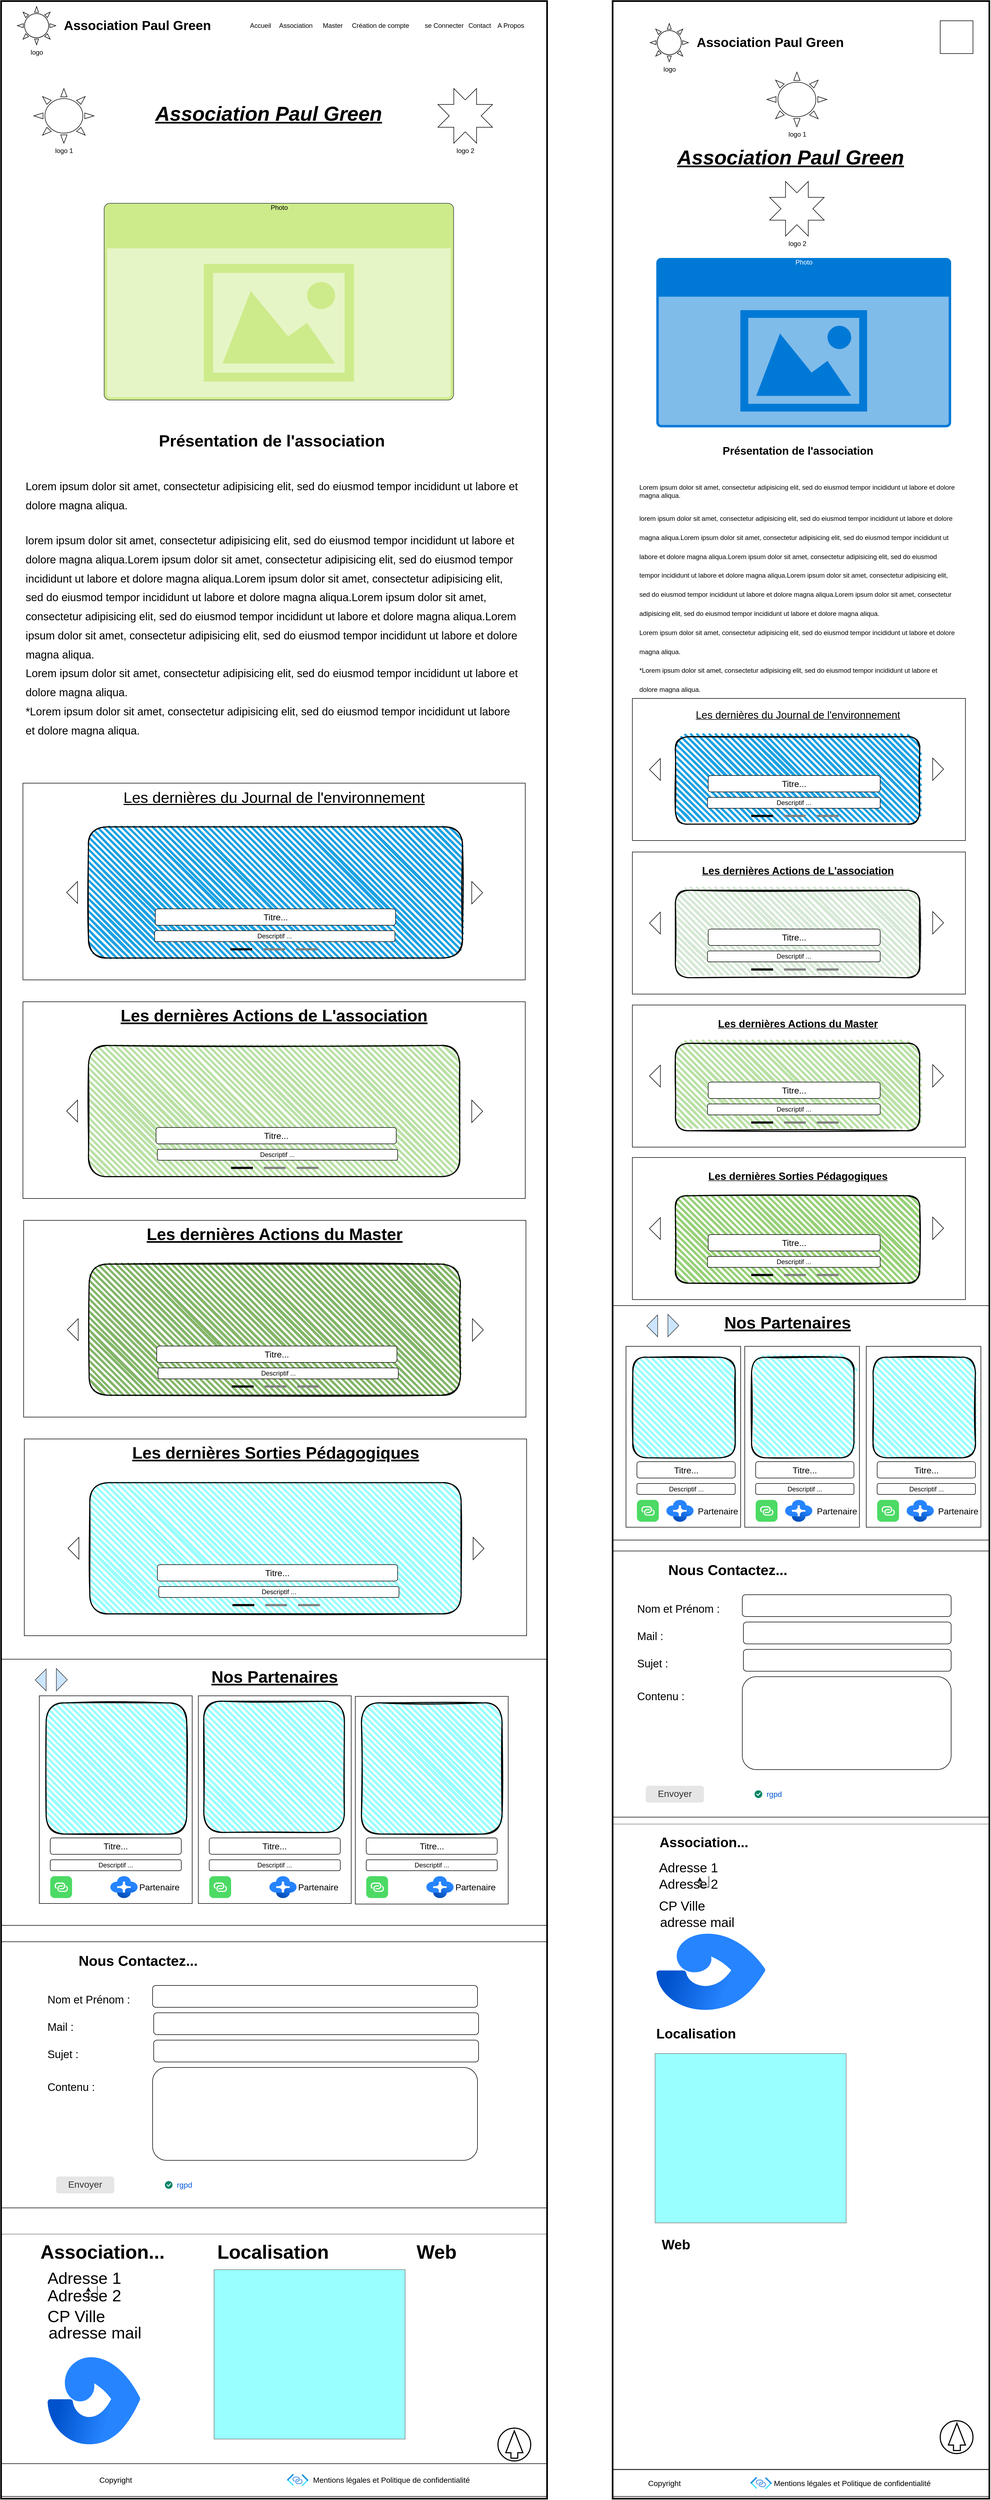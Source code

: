 <mxfile version="17.4.3" type="device"><diagram id="ua-pZ4gXkUgBuOcs-YEt" name="Page-1"><mxGraphModel dx="2383" dy="1995" grid="1" gridSize="10" guides="1" tooltips="1" connect="1" arrows="1" fold="1" page="1" pageScale="1" pageWidth="827" pageHeight="1169" math="0" shadow="0"><root><mxCell id="0"/><mxCell id="1" parent="0"/><mxCell id="l7PUpUcLXIjTLed9qVPr-90" value="" style="rounded=0;whiteSpace=wrap;html=1;shadow=0;glass=0;labelBackgroundColor=none;sketch=0;fontSize=35;fontColor=default;strokeColor=#808080;strokeWidth=1;fillColor=none;gradientColor=none;" vertex="1" parent="1"><mxGeometry x="-800" y="2936" width="998.75" height="420" as="geometry"/></mxCell><mxCell id="l7PUpUcLXIjTLed9qVPr-227" value="" style="rounded=0;whiteSpace=wrap;html=1;shadow=0;glass=0;labelBackgroundColor=none;sketch=0;fontSize=14;fontColor=default;strokeColor=#000000;strokeWidth=1;fillColor=none;gradientColor=none;" vertex="1" parent="1"><mxGeometry x="-800" y="3356" width="1000" height="60" as="geometry"/></mxCell><mxCell id="l7PUpUcLXIjTLed9qVPr-87" value="" style="rounded=0;fontSize=20;fillColor=default;whiteSpace=wrap;html=1;labelBackgroundColor=none;" vertex="1" parent="1"><mxGeometry x="-800" y="2401" width="1000" height="487" as="geometry"/></mxCell><mxCell id="l7PUpUcLXIjTLed9qVPr-42" value="" style="rounded=0;fontSize=20;fillColor=default;whiteSpace=wrap;html=1;labelBackgroundColor=none;" vertex="1" parent="1"><mxGeometry x="-800" y="1884" width="1000" height="487" as="geometry"/></mxCell><mxCell id="l7PUpUcLXIjTLed9qVPr-74" value="" style="rounded=0;whiteSpace=wrap;html=1;shadow=0;glass=0;labelBackgroundColor=#FFFFFF;sketch=0;fontSize=20;strokeWidth=1;" vertex="1" parent="1"><mxGeometry x="-151.25" y="1952" width="280" height="380" as="geometry"/></mxCell><mxCell id="l7PUpUcLXIjTLed9qVPr-73" value="" style="rounded=0;whiteSpace=wrap;html=1;shadow=0;glass=0;labelBackgroundColor=#FFFFFF;sketch=0;fontSize=20;strokeWidth=1;" vertex="1" parent="1"><mxGeometry x="-438.75" y="1951" width="280" height="380" as="geometry"/></mxCell><mxCell id="l7PUpUcLXIjTLed9qVPr-72" value="" style="rounded=0;whiteSpace=wrap;html=1;shadow=0;glass=0;labelBackgroundColor=#FFFFFF;sketch=0;fontSize=20;strokeWidth=1;" vertex="1" parent="1"><mxGeometry x="-730" y="1951" width="280" height="380" as="geometry"/></mxCell><mxCell id="CA3zAb6pb6QzDXhLNyHq-26" value="" style="rounded=0;fontSize=20;fillColor=default;whiteSpace=wrap;html=1;labelBackgroundColor=none;" parent="1" vertex="1"><mxGeometry x="-760" y="281" width="920" height="360" as="geometry"/></mxCell><mxCell id="CA3zAb6pb6QzDXhLNyHq-1" value="logo&lt;br&gt;" style="verticalLabelPosition=bottom;verticalAlign=top;html=1;shape=mxgraph.basic.sun" parent="1" vertex="1"><mxGeometry x="-770" y="-1140" width="70" height="70" as="geometry"/></mxCell><mxCell id="CA3zAb6pb6QzDXhLNyHq-4" value="&lt;h1&gt;Association Paul Green&lt;/h1&gt;" style="text;html=1;strokeColor=none;fillColor=none;spacing=5;spacingTop=-20;whiteSpace=wrap;overflow=hidden;rounded=0;" parent="1" vertex="1"><mxGeometry x="-690" y="-1125" width="280" height="40" as="geometry"/></mxCell><mxCell id="CA3zAb6pb6QzDXhLNyHq-5" value="Accueil&lt;span style=&quot;white-space: pre&quot;&gt;&#9;&lt;/span&gt;Association&lt;span style=&quot;white-space: pre&quot;&gt;&#9;&lt;/span&gt;Master&lt;span style=&quot;white-space: pre&quot;&gt;&#9;&lt;/span&gt;&lt;span&gt;Création de compte&lt;span style=&quot;white-space: pre&quot;&gt;&#9;&lt;/span&gt;&lt;span style=&quot;white-space: pre&quot;&gt;&#9;&lt;/span&gt;se&amp;nbsp;&lt;/span&gt;&lt;span&gt;&lt;/span&gt;Connecter&lt;span style=&quot;white-space: pre&quot;&gt;&#9;&lt;/span&gt;&lt;span&gt;Contact&lt;span style=&quot;white-space: pre&quot;&gt;&#9;&lt;/span&gt;&lt;/span&gt;A Propos" style="text;html=1;strokeColor=none;fillColor=none;align=right;verticalAlign=middle;whiteSpace=wrap;rounded=0;" parent="1" vertex="1"><mxGeometry x="-360" y="-1120" width="520" height="30" as="geometry"/></mxCell><mxCell id="CA3zAb6pb6QzDXhLNyHq-11" value="logo 1&lt;br&gt;" style="verticalLabelPosition=bottom;verticalAlign=top;html=1;shape=mxgraph.basic.sun" parent="1" vertex="1"><mxGeometry x="-740" y="-990" width="110" height="100" as="geometry"/></mxCell><mxCell id="CA3zAb6pb6QzDXhLNyHq-14" value="logo 2" style="verticalLabelPosition=bottom;verticalAlign=top;html=1;shape=mxgraph.basic.8_point_star;fillColor=default;" parent="1" vertex="1"><mxGeometry y="-990" width="100" height="100" as="geometry"/></mxCell><mxCell id="CA3zAb6pb6QzDXhLNyHq-15" value="&lt;h1 style=&quot;font-size: 37px;&quot;&gt;Association Paul Green&lt;/h1&gt;" style="text;html=1;strokeColor=none;fillColor=none;spacing=5;spacingTop=-20;whiteSpace=wrap;overflow=hidden;rounded=0;fontStyle=7;align=center;fontSize=37;" parent="1" vertex="1"><mxGeometry x="-610" y="-980" width="600" height="110" as="geometry"/></mxCell><mxCell id="CA3zAb6pb6QzDXhLNyHq-18" value="&lt;h1 style=&quot;text-align: center&quot;&gt;&lt;font style=&quot;font-size: 30px&quot;&gt;Présentation de l'association&lt;/font&gt;&lt;/h1&gt;&lt;p&gt;&lt;font style=&quot;font-size: 20px&quot;&gt;Lorem ipsum dolor sit amet, consectetur adipisicing elit, sed do eiusmod tempor incididunt ut labore et dolore magna aliqua.&lt;/font&gt;&lt;/p&gt;&lt;span style=&quot;font-size: 20px&quot;&gt;lorem ipsum dolor sit amet, consectetur adipisicing elit, sed do eiusmod tempor incididunt ut labore et dolore magna aliqua.&lt;/span&gt;&lt;span style=&quot;font-size: 20px&quot;&gt;Lorem ipsum dolor sit amet, consectetur adipisicing elit, sed do eiusmod tempor incididunt ut labore et dolore magna aliqua.&lt;/span&gt;&lt;span style=&quot;font-size: 20px&quot;&gt;Lorem ipsum dolor sit amet, consectetur adipisicing elit, sed do eiusmod tempor incididunt ut labore et dolore magna aliqua.&lt;/span&gt;&lt;span style=&quot;font-size: 20px&quot;&gt;Lorem ipsum dolor sit amet, consectetur adipisicing elit, sed do eiusmod tempor incididunt ut labore et dolore magna aliqua.&lt;/span&gt;&lt;span style=&quot;font-size: 20px&quot;&gt;Lorem ipsum dolor sit amet, consectetur adipisicing elit, sed do eiusmod tempor incididunt ut labore et dolore magna aliqua.&lt;br&gt;&lt;/span&gt;&lt;span style=&quot;font-size: 20px&quot;&gt;Lorem ipsum dolor sit amet, consectetur adipisicing elit, sed do eiusmod tempor incididunt ut labore et dolore magna aliqua.&lt;br&gt;&lt;/span&gt;&lt;span style=&quot;font-size: 20px&quot;&gt;*&lt;/span&gt;&lt;span style=&quot;font-size: 20px&quot;&gt;Lorem ipsum dolor sit amet, consectetur adipisicing elit, sed do eiusmod tempor incididunt ut labore et dolore magna aliqua.&lt;/span&gt;&lt;span style=&quot;font-size: 20px&quot;&gt;&lt;br&gt;&lt;/span&gt;" style="text;html=1;strokeColor=none;fillColor=none;spacing=5;spacingTop=-20;whiteSpace=wrap;overflow=hidden;rounded=0;fontSize=29;align=left;" parent="1" vertex="1"><mxGeometry x="-760" y="-419" width="910" height="660" as="geometry"/></mxCell><mxCell id="CA3zAb6pb6QzDXhLNyHq-21" value="" style="html=1;shadow=0;dashed=0;align=center;verticalAlign=middle;shape=mxgraph.arrows2.arrow;dy=0.6;dx=40;notch=0;fontSize=20;fillColor=default;" parent="1" vertex="1"><mxGeometry x="62" y="461" width="20" height="41" as="geometry"/></mxCell><mxCell id="CA3zAb6pb6QzDXhLNyHq-24" value="" style="html=1;shadow=0;dashed=0;align=center;verticalAlign=middle;shape=mxgraph.arrows2.arrow;dy=0.6;dx=40;flipH=1;notch=0;fontSize=20;fillColor=default;" parent="1" vertex="1"><mxGeometry x="-680" y="461" width="20" height="40" as="geometry"/></mxCell><mxCell id="CA3zAb6pb6QzDXhLNyHq-25" value="&lt;h3 style=&quot;box-sizing: border-box; font-family: &amp;quot;trebuchet ms&amp;quot;, helvetica, sans-serif; margin: 0px 0px 0.5rem; padding: 0px; font-weight: 500; line-height: 1.2; font-size: 1.75rem;&quot;&gt;Les dernières du Journal de l'environnement&lt;/h3&gt;" style="text;html=1;strokeColor=none;fillColor=none;align=center;verticalAlign=middle;whiteSpace=wrap;rounded=0;fontSize=26;fontStyle=5;fontColor=default;labelBackgroundColor=none;" parent="1" vertex="1"><mxGeometry x="-740" y="291" width="880" height="40" as="geometry"/></mxCell><mxCell id="CA3zAb6pb6QzDXhLNyHq-20" value="" style="rounded=1;whiteSpace=wrap;html=1;strokeWidth=2;fillWeight=4;hachureGap=8;hachureAngle=45;fillColor=#1ba1e2;sketch=1;fontSize=20;verticalAlign=middle;" parent="1" vertex="1"><mxGeometry x="-640" y="361" width="685" height="240" as="geometry"/></mxCell><mxCell id="CA3zAb6pb6QzDXhLNyHq-28" value="Descriptif ..." style="text;html=1;strokeColor=default;fillColor=default;align=center;verticalAlign=middle;whiteSpace=wrap;rounded=1;labelBackgroundColor=#FFFFFF;fontSize=12;labelBorderColor=none;gradientColor=none;shadow=0;sketch=0;glass=0;" parent="1" vertex="1"><mxGeometry x="-518.75" y="551" width="440" height="20" as="geometry"/></mxCell><mxCell id="l7PUpUcLXIjTLed9qVPr-7" value="" style="rounded=0;fontSize=20;fillColor=default;whiteSpace=wrap;html=1;labelBackgroundColor=none;" vertex="1" parent="1"><mxGeometry x="-760" y="681" width="920" height="360" as="geometry"/></mxCell><mxCell id="l7PUpUcLXIjTLed9qVPr-8" value="" style="html=1;shadow=0;dashed=0;align=center;verticalAlign=middle;shape=mxgraph.arrows2.arrow;dy=0.6;dx=40;notch=0;fontSize=20;fillColor=default;" vertex="1" parent="1"><mxGeometry x="62" y="861" width="20" height="41" as="geometry"/></mxCell><mxCell id="l7PUpUcLXIjTLed9qVPr-9" value="" style="html=1;shadow=0;dashed=0;align=center;verticalAlign=middle;shape=mxgraph.arrows2.arrow;dy=0.6;dx=40;flipH=1;notch=0;fontSize=20;fillColor=default;" vertex="1" parent="1"><mxGeometry x="-680" y="861" width="20" height="40" as="geometry"/></mxCell><mxCell id="l7PUpUcLXIjTLed9qVPr-10" value="&lt;h3&gt;Les dernières Actions de L'association&lt;/h3&gt;" style="text;html=1;strokeColor=none;fillColor=none;align=center;verticalAlign=middle;whiteSpace=wrap;rounded=0;fontSize=26;fontStyle=5;fontColor=default;labelBackgroundColor=none;" vertex="1" parent="1"><mxGeometry x="-740" y="691" width="880" height="30" as="geometry"/></mxCell><mxCell id="l7PUpUcLXIjTLed9qVPr-11" value="" style="rounded=1;whiteSpace=wrap;html=1;strokeWidth=2;fillWeight=4;hachureGap=8;hachureAngle=45;fillColor=#B9E0A5;sketch=1;fontSize=20;verticalAlign=middle;" vertex="1" parent="1"><mxGeometry x="-640" y="761" width="680" height="240" as="geometry"/></mxCell><mxCell id="l7PUpUcLXIjTLed9qVPr-13" value="Titre..." style="text;html=1;strokeColor=default;fillColor=default;align=center;verticalAlign=middle;whiteSpace=wrap;rounded=1;labelBackgroundColor=#FFFFFF;fontSize=16;labelBorderColor=none;gradientColor=none;shadow=0;sketch=0;glass=0;" vertex="1" parent="1"><mxGeometry x="-517.5" y="511" width="440" height="30" as="geometry"/></mxCell><mxCell id="l7PUpUcLXIjTLed9qVPr-14" value="" style="line;strokeWidth=4;align=left;verticalAlign=middle;spacingTop=-1;spacingLeft=3;spacingRight=3;rotatable=0;labelPosition=right;points=[];portConstraint=eastwest;rounded=1;shadow=0;glass=0;labelBackgroundColor=#FFFFFF;sketch=0;fontSize=20;strokeColor=#080808;" vertex="1" parent="1"><mxGeometry x="-380" y="581" width="40" height="8" as="geometry"/></mxCell><mxCell id="l7PUpUcLXIjTLed9qVPr-15" value="" style="line;strokeWidth=4;align=left;verticalAlign=middle;spacingTop=-1;spacingLeft=3;spacingRight=3;rotatable=0;labelPosition=right;points=[];portConstraint=eastwest;rounded=1;shadow=0;glass=0;labelBackgroundColor=#FFFFFF;sketch=0;fontSize=20;strokeColor=#808080;" vertex="1" parent="1"><mxGeometry x="-320" y="581" width="40" height="8" as="geometry"/></mxCell><mxCell id="l7PUpUcLXIjTLed9qVPr-16" value="" style="line;strokeWidth=4;align=left;verticalAlign=middle;spacingTop=-1;spacingLeft=3;spacingRight=3;rotatable=0;labelPosition=right;points=[];portConstraint=eastwest;rounded=1;shadow=0;glass=0;labelBackgroundColor=#FFFFFF;sketch=0;fontSize=20;strokeColor=#808080;" vertex="1" parent="1"><mxGeometry x="-260" y="581" width="40" height="8" as="geometry"/></mxCell><mxCell id="l7PUpUcLXIjTLed9qVPr-17" value="Descriptif ..." style="text;html=1;strokeColor=default;fillColor=default;align=center;verticalAlign=middle;whiteSpace=wrap;rounded=1;labelBackgroundColor=#FFFFFF;fontSize=12;labelBorderColor=none;gradientColor=none;shadow=0;sketch=0;glass=0;" vertex="1" parent="1"><mxGeometry x="-513.75" y="951" width="440" height="20" as="geometry"/></mxCell><mxCell id="l7PUpUcLXIjTLed9qVPr-18" value="Titre..." style="text;html=1;strokeColor=default;fillColor=default;align=center;verticalAlign=middle;whiteSpace=wrap;rounded=1;labelBackgroundColor=#FFFFFF;fontSize=16;labelBorderColor=none;gradientColor=none;shadow=0;sketch=0;glass=0;" vertex="1" parent="1"><mxGeometry x="-516.25" y="911" width="440" height="30" as="geometry"/></mxCell><mxCell id="l7PUpUcLXIjTLed9qVPr-19" value="" style="line;strokeWidth=4;align=left;verticalAlign=middle;spacingTop=-1;spacingLeft=3;spacingRight=3;rotatable=0;labelPosition=right;points=[];portConstraint=eastwest;rounded=1;shadow=0;glass=0;labelBackgroundColor=#FFFFFF;sketch=0;fontSize=20;strokeColor=#080808;" vertex="1" parent="1"><mxGeometry x="-378.75" y="981" width="40" height="8" as="geometry"/></mxCell><mxCell id="l7PUpUcLXIjTLed9qVPr-20" value="" style="line;strokeWidth=4;align=left;verticalAlign=middle;spacingTop=-1;spacingLeft=3;spacingRight=3;rotatable=0;labelPosition=right;points=[];portConstraint=eastwest;rounded=1;shadow=0;glass=0;labelBackgroundColor=#FFFFFF;sketch=0;fontSize=20;strokeColor=#808080;" vertex="1" parent="1"><mxGeometry x="-318.75" y="981" width="40" height="8" as="geometry"/></mxCell><mxCell id="l7PUpUcLXIjTLed9qVPr-21" value="" style="line;strokeWidth=4;align=left;verticalAlign=middle;spacingTop=-1;spacingLeft=3;spacingRight=3;rotatable=0;labelPosition=right;points=[];portConstraint=eastwest;rounded=1;shadow=0;glass=0;labelBackgroundColor=#FFFFFF;sketch=0;fontSize=20;strokeColor=#808080;" vertex="1" parent="1"><mxGeometry x="-258.75" y="981" width="40" height="8" as="geometry"/></mxCell><mxCell id="l7PUpUcLXIjTLed9qVPr-22" value="" style="rounded=0;fontSize=20;fillColor=default;whiteSpace=wrap;html=1;labelBackgroundColor=none;" vertex="1" parent="1"><mxGeometry x="-758.75" y="1081" width="920" height="360" as="geometry"/></mxCell><mxCell id="l7PUpUcLXIjTLed9qVPr-23" value="" style="html=1;shadow=0;dashed=0;align=center;verticalAlign=middle;shape=mxgraph.arrows2.arrow;dy=0.6;dx=40;notch=0;fontSize=20;fillColor=default;" vertex="1" parent="1"><mxGeometry x="63.25" y="1261" width="20" height="41" as="geometry"/></mxCell><mxCell id="l7PUpUcLXIjTLed9qVPr-24" value="" style="html=1;shadow=0;dashed=0;align=center;verticalAlign=middle;shape=mxgraph.arrows2.arrow;dy=0.6;dx=40;flipH=1;notch=0;fontSize=20;fillColor=default;" vertex="1" parent="1"><mxGeometry x="-678.75" y="1261" width="20" height="40" as="geometry"/></mxCell><mxCell id="l7PUpUcLXIjTLed9qVPr-25" value="&lt;h3&gt;Les dernières Actions du Master&lt;/h3&gt;" style="text;html=1;strokeColor=none;fillColor=none;align=center;verticalAlign=middle;whiteSpace=wrap;rounded=0;fontSize=26;fontStyle=5;fontColor=default;labelBackgroundColor=none;" vertex="1" parent="1"><mxGeometry x="-738.75" y="1091" width="880" height="30" as="geometry"/></mxCell><mxCell id="l7PUpUcLXIjTLed9qVPr-26" value="" style="rounded=1;whiteSpace=wrap;html=1;strokeWidth=2;fillWeight=4;hachureGap=8;hachureAngle=45;fillColor=#83B568;sketch=1;fontSize=20;verticalAlign=middle;" vertex="1" parent="1"><mxGeometry x="-638.75" y="1161" width="680" height="240" as="geometry"/></mxCell><mxCell id="l7PUpUcLXIjTLed9qVPr-27" value="Descriptif ..." style="text;html=1;strokeColor=default;fillColor=default;align=center;verticalAlign=middle;whiteSpace=wrap;rounded=1;labelBackgroundColor=#FFFFFF;fontSize=12;labelBorderColor=none;gradientColor=none;shadow=0;sketch=0;glass=0;" vertex="1" parent="1"><mxGeometry x="-512.5" y="1351" width="440" height="20" as="geometry"/></mxCell><mxCell id="l7PUpUcLXIjTLed9qVPr-28" value="Titre..." style="text;html=1;strokeColor=default;fillColor=default;align=center;verticalAlign=middle;whiteSpace=wrap;rounded=1;labelBackgroundColor=#FFFFFF;fontSize=16;labelBorderColor=none;gradientColor=none;shadow=0;sketch=0;glass=0;" vertex="1" parent="1"><mxGeometry x="-515" y="1311" width="440" height="30" as="geometry"/></mxCell><mxCell id="l7PUpUcLXIjTLed9qVPr-29" value="" style="line;strokeWidth=4;align=left;verticalAlign=middle;spacingTop=-1;spacingLeft=3;spacingRight=3;rotatable=0;labelPosition=right;points=[];portConstraint=eastwest;rounded=1;shadow=0;glass=0;labelBackgroundColor=#FFFFFF;sketch=0;fontSize=20;strokeColor=#080808;" vertex="1" parent="1"><mxGeometry x="-377.5" y="1381" width="40" height="8" as="geometry"/></mxCell><mxCell id="l7PUpUcLXIjTLed9qVPr-30" value="" style="line;strokeWidth=4;align=left;verticalAlign=middle;spacingTop=-1;spacingLeft=3;spacingRight=3;rotatable=0;labelPosition=right;points=[];portConstraint=eastwest;rounded=1;shadow=0;glass=0;labelBackgroundColor=#FFFFFF;sketch=0;fontSize=20;strokeColor=#808080;" vertex="1" parent="1"><mxGeometry x="-317.5" y="1381" width="40" height="8" as="geometry"/></mxCell><mxCell id="l7PUpUcLXIjTLed9qVPr-31" value="" style="line;strokeWidth=4;align=left;verticalAlign=middle;spacingTop=-1;spacingLeft=3;spacingRight=3;rotatable=0;labelPosition=right;points=[];portConstraint=eastwest;rounded=1;shadow=0;glass=0;labelBackgroundColor=#FFFFFF;sketch=0;fontSize=20;strokeColor=#808080;" vertex="1" parent="1"><mxGeometry x="-257.5" y="1381" width="40" height="8" as="geometry"/></mxCell><mxCell id="l7PUpUcLXIjTLed9qVPr-32" value="" style="rounded=0;fontSize=20;fillColor=default;whiteSpace=wrap;html=1;labelBackgroundColor=none;" vertex="1" parent="1"><mxGeometry x="-757.5" y="1481" width="920" height="360" as="geometry"/></mxCell><mxCell id="l7PUpUcLXIjTLed9qVPr-33" value="" style="html=1;shadow=0;dashed=0;align=center;verticalAlign=middle;shape=mxgraph.arrows2.arrow;dy=0.6;dx=40;notch=0;fontSize=20;fillColor=default;" vertex="1" parent="1"><mxGeometry x="64.5" y="1661" width="20" height="41" as="geometry"/></mxCell><mxCell id="l7PUpUcLXIjTLed9qVPr-34" value="" style="html=1;shadow=0;dashed=0;align=center;verticalAlign=middle;shape=mxgraph.arrows2.arrow;dy=0.6;dx=40;flipH=1;notch=0;fontSize=20;fillColor=default;" vertex="1" parent="1"><mxGeometry x="-677.5" y="1661" width="20" height="40" as="geometry"/></mxCell><mxCell id="l7PUpUcLXIjTLed9qVPr-35" value="&lt;h3&gt;Les dernières Sorties Pédagogiques&lt;/h3&gt;" style="text;html=1;strokeColor=none;fillColor=none;align=center;verticalAlign=middle;whiteSpace=wrap;rounded=0;fontSize=26;fontStyle=5;fontColor=default;labelBackgroundColor=none;" vertex="1" parent="1"><mxGeometry x="-737.5" y="1491" width="880" height="30" as="geometry"/></mxCell><mxCell id="l7PUpUcLXIjTLed9qVPr-36" value="" style="rounded=1;whiteSpace=wrap;html=1;strokeWidth=2;fillWeight=4;hachureGap=8;hachureAngle=45;fillColor=#99FFFF;sketch=1;fontSize=20;verticalAlign=middle;" vertex="1" parent="1"><mxGeometry x="-637.5" y="1561" width="680" height="240" as="geometry"/></mxCell><mxCell id="l7PUpUcLXIjTLed9qVPr-37" value="Descriptif ..." style="text;html=1;strokeColor=default;fillColor=default;align=center;verticalAlign=middle;whiteSpace=wrap;rounded=1;labelBackgroundColor=#FFFFFF;fontSize=12;labelBorderColor=none;gradientColor=none;shadow=0;sketch=0;glass=0;" vertex="1" parent="1"><mxGeometry x="-511.25" y="1751" width="440" height="20" as="geometry"/></mxCell><mxCell id="l7PUpUcLXIjTLed9qVPr-38" value="Titre..." style="text;html=1;strokeColor=default;fillColor=default;align=center;verticalAlign=middle;whiteSpace=wrap;rounded=1;labelBackgroundColor=#FFFFFF;fontSize=16;labelBorderColor=none;gradientColor=none;shadow=0;sketch=0;glass=0;" vertex="1" parent="1"><mxGeometry x="-513.75" y="1711" width="440" height="30" as="geometry"/></mxCell><mxCell id="l7PUpUcLXIjTLed9qVPr-39" value="" style="line;strokeWidth=4;align=left;verticalAlign=middle;spacingTop=-1;spacingLeft=3;spacingRight=3;rotatable=0;labelPosition=right;points=[];portConstraint=eastwest;rounded=1;shadow=0;glass=0;labelBackgroundColor=#FFFFFF;sketch=0;fontSize=20;strokeColor=#080808;" vertex="1" parent="1"><mxGeometry x="-376.25" y="1781" width="40" height="8" as="geometry"/></mxCell><mxCell id="l7PUpUcLXIjTLed9qVPr-40" value="" style="line;strokeWidth=4;align=left;verticalAlign=middle;spacingTop=-1;spacingLeft=3;spacingRight=3;rotatable=0;labelPosition=right;points=[];portConstraint=eastwest;rounded=1;shadow=0;glass=0;labelBackgroundColor=#FFFFFF;sketch=0;fontSize=20;strokeColor=#808080;" vertex="1" parent="1"><mxGeometry x="-316.25" y="1781" width="40" height="8" as="geometry"/></mxCell><mxCell id="l7PUpUcLXIjTLed9qVPr-41" value="" style="line;strokeWidth=4;align=left;verticalAlign=middle;spacingTop=-1;spacingLeft=3;spacingRight=3;rotatable=0;labelPosition=right;points=[];portConstraint=eastwest;rounded=1;shadow=0;glass=0;labelBackgroundColor=#FFFFFF;sketch=0;fontSize=20;strokeColor=#808080;" vertex="1" parent="1"><mxGeometry x="-256.25" y="1781" width="40" height="8" as="geometry"/></mxCell><mxCell id="l7PUpUcLXIjTLed9qVPr-43" value="" style="html=1;shadow=0;dashed=0;align=center;verticalAlign=middle;shape=mxgraph.arrows2.arrow;dy=0.6;dx=40;notch=0;fontSize=20;fillColor=#cce5ff;strokeColor=#36393d;" vertex="1" parent="1"><mxGeometry x="-698.75" y="1901" width="20" height="41" as="geometry"/></mxCell><mxCell id="l7PUpUcLXIjTLed9qVPr-44" value="" style="html=1;shadow=0;dashed=0;align=center;verticalAlign=middle;shape=mxgraph.arrows2.arrow;dy=0.6;dx=40;flipH=1;notch=0;fontSize=20;fillColor=#cce5ff;strokeColor=#36393d;" vertex="1" parent="1"><mxGeometry x="-737.5" y="1902" width="20" height="40" as="geometry"/></mxCell><mxCell id="l7PUpUcLXIjTLed9qVPr-45" value="&lt;h3&gt;Nos Partenaires&lt;/h3&gt;" style="text;html=1;strokeColor=none;fillColor=none;align=center;verticalAlign=middle;whiteSpace=wrap;rounded=0;fontSize=26;fontStyle=5;fontColor=default;labelBackgroundColor=none;" vertex="1" parent="1"><mxGeometry x="-738.75" y="1901" width="880" height="30" as="geometry"/></mxCell><mxCell id="l7PUpUcLXIjTLed9qVPr-46" value="" style="rounded=1;whiteSpace=wrap;html=1;strokeWidth=2;fillWeight=4;hachureGap=8;hachureAngle=45;fillColor=#99FFFF;sketch=1;fontSize=20;verticalAlign=middle;" vertex="1" parent="1"><mxGeometry x="-717.5" y="1964" width="257.5" height="240" as="geometry"/></mxCell><mxCell id="l7PUpUcLXIjTLed9qVPr-47" value="Descriptif ..." style="text;html=1;strokeColor=default;fillColor=default;align=center;verticalAlign=middle;whiteSpace=wrap;rounded=1;labelBackgroundColor=#FFFFFF;fontSize=12;labelBorderColor=none;gradientColor=none;shadow=0;sketch=0;glass=0;" vertex="1" parent="1"><mxGeometry x="-710" y="2251" width="240" height="20" as="geometry"/></mxCell><mxCell id="l7PUpUcLXIjTLed9qVPr-48" value="Titre..." style="text;html=1;strokeColor=default;fillColor=default;align=center;verticalAlign=middle;whiteSpace=wrap;rounded=1;labelBackgroundColor=#FFFFFF;fontSize=16;labelBorderColor=none;gradientColor=none;shadow=0;sketch=0;glass=0;" vertex="1" parent="1"><mxGeometry x="-710" y="2211" width="240" height="30" as="geometry"/></mxCell><mxCell id="l7PUpUcLXIjTLed9qVPr-54" value="" style="rounded=1;whiteSpace=wrap;html=1;strokeWidth=2;fillWeight=4;hachureGap=8;hachureAngle=45;fillColor=#99FFFF;sketch=1;fontSize=20;verticalAlign=middle;" vertex="1" parent="1"><mxGeometry x="-428.75" y="1961" width="257.5" height="240" as="geometry"/></mxCell><mxCell id="l7PUpUcLXIjTLed9qVPr-55" value="" style="rounded=1;whiteSpace=wrap;html=1;strokeWidth=2;fillWeight=4;hachureGap=8;hachureAngle=45;fillColor=#99FFFF;sketch=1;fontSize=20;verticalAlign=middle;" vertex="1" parent="1"><mxGeometry x="-140" y="1964" width="257.5" height="240" as="geometry"/></mxCell><mxCell id="l7PUpUcLXIjTLed9qVPr-57" value="" style="html=1;strokeWidth=1;shadow=0;dashed=0;shape=mxgraph.ios7.misc.link;fillColor=#4CDA64;strokeColor=none;buttonText=;strokeColor2=#222222;fontColor=#222222;fontSize=8;verticalLabelPosition=bottom;verticalAlign=top;align=center;sketch=0;rounded=1;glass=0;labelBackgroundColor=#FFFFFF;" vertex="1" parent="1"><mxGeometry x="-710" y="2281" width="40" height="40" as="geometry"/></mxCell><mxCell id="l7PUpUcLXIjTLed9qVPr-60" value="" style="image;image=img/lib/atlassian/Clover_Logo.svg;rounded=1;shadow=0;glass=0;labelBackgroundColor=#FFFFFF;sketch=0;fontSize=20;fontColor=default;strokeColor=#808080;strokeWidth=4;fillColor=#99FFFF;gradientColor=none;" vertex="1" parent="1"><mxGeometry x="-600" y="2281" width="50" height="40" as="geometry"/></mxCell><mxCell id="l7PUpUcLXIjTLed9qVPr-61" value="Partenaire" style="text;html=1;strokeColor=none;fillColor=default;align=center;verticalAlign=middle;whiteSpace=wrap;rounded=1;labelBackgroundColor=#FFFFFF;fontSize=16;labelBorderColor=none;gradientColor=none;shadow=0;sketch=0;glass=0;" vertex="1" parent="1"><mxGeometry x="-550" y="2286" width="80" height="30" as="geometry"/></mxCell><mxCell id="l7PUpUcLXIjTLed9qVPr-62" value="Descriptif ..." style="text;html=1;strokeColor=default;fillColor=default;align=center;verticalAlign=middle;whiteSpace=wrap;rounded=1;labelBackgroundColor=#FFFFFF;fontSize=12;labelBorderColor=none;gradientColor=none;shadow=0;sketch=0;glass=0;" vertex="1" parent="1"><mxGeometry x="-418.75" y="2251" width="240" height="20" as="geometry"/></mxCell><mxCell id="l7PUpUcLXIjTLed9qVPr-63" value="Titre..." style="text;html=1;strokeColor=default;fillColor=default;align=center;verticalAlign=middle;whiteSpace=wrap;rounded=1;labelBackgroundColor=#FFFFFF;fontSize=16;labelBorderColor=none;gradientColor=none;shadow=0;sketch=0;glass=0;" vertex="1" parent="1"><mxGeometry x="-418.75" y="2211" width="240" height="30" as="geometry"/></mxCell><mxCell id="l7PUpUcLXIjTLed9qVPr-64" value="" style="html=1;strokeWidth=1;shadow=0;dashed=0;shape=mxgraph.ios7.misc.link;fillColor=#4CDA64;strokeColor=none;buttonText=;strokeColor2=#222222;fontColor=#222222;fontSize=8;verticalLabelPosition=bottom;verticalAlign=top;align=center;sketch=0;rounded=1;glass=0;labelBackgroundColor=#FFFFFF;" vertex="1" parent="1"><mxGeometry x="-418.75" y="2281" width="40" height="40" as="geometry"/></mxCell><mxCell id="l7PUpUcLXIjTLed9qVPr-65" value="" style="image;image=img/lib/atlassian/Clover_Logo.svg;rounded=1;shadow=0;glass=0;labelBackgroundColor=#FFFFFF;sketch=0;fontSize=20;fontColor=default;strokeColor=#808080;strokeWidth=4;fillColor=#99FFFF;gradientColor=none;" vertex="1" parent="1"><mxGeometry x="-308.75" y="2281" width="50" height="40" as="geometry"/></mxCell><mxCell id="l7PUpUcLXIjTLed9qVPr-66" value="Partenaire" style="text;html=1;strokeColor=none;fillColor=default;align=center;verticalAlign=middle;whiteSpace=wrap;rounded=1;labelBackgroundColor=#FFFFFF;fontSize=16;labelBorderColor=none;gradientColor=none;shadow=0;sketch=0;glass=0;" vertex="1" parent="1"><mxGeometry x="-258.75" y="2286" width="80" height="30" as="geometry"/></mxCell><mxCell id="l7PUpUcLXIjTLed9qVPr-67" value="Descriptif ..." style="text;html=1;strokeColor=default;fillColor=default;align=center;verticalAlign=middle;whiteSpace=wrap;rounded=1;labelBackgroundColor=#FFFFFF;fontSize=12;labelBorderColor=none;gradientColor=none;shadow=0;sketch=0;glass=0;" vertex="1" parent="1"><mxGeometry x="-131.25" y="2251" width="240" height="20" as="geometry"/></mxCell><mxCell id="l7PUpUcLXIjTLed9qVPr-68" value="Titre..." style="text;html=1;strokeColor=default;fillColor=default;align=center;verticalAlign=middle;whiteSpace=wrap;rounded=1;labelBackgroundColor=#FFFFFF;fontSize=16;labelBorderColor=none;gradientColor=none;shadow=0;sketch=0;glass=0;" vertex="1" parent="1"><mxGeometry x="-131.25" y="2211" width="240" height="30" as="geometry"/></mxCell><mxCell id="l7PUpUcLXIjTLed9qVPr-69" value="" style="html=1;strokeWidth=1;shadow=0;dashed=0;shape=mxgraph.ios7.misc.link;fillColor=#4CDA64;strokeColor=none;buttonText=;strokeColor2=#222222;fontColor=#222222;fontSize=8;verticalLabelPosition=bottom;verticalAlign=top;align=center;sketch=0;rounded=1;glass=0;labelBackgroundColor=#FFFFFF;" vertex="1" parent="1"><mxGeometry x="-131.25" y="2281" width="40" height="40" as="geometry"/></mxCell><mxCell id="l7PUpUcLXIjTLed9qVPr-70" value="" style="image;image=img/lib/atlassian/Clover_Logo.svg;rounded=1;shadow=0;glass=0;labelBackgroundColor=#FFFFFF;sketch=0;fontSize=20;fontColor=default;strokeColor=#808080;strokeWidth=4;fillColor=#99FFFF;gradientColor=none;" vertex="1" parent="1"><mxGeometry x="-21.25" y="2281" width="50" height="40" as="geometry"/></mxCell><mxCell id="l7PUpUcLXIjTLed9qVPr-71" value="Partenaire" style="text;html=1;strokeColor=none;fillColor=default;align=center;verticalAlign=middle;whiteSpace=wrap;rounded=1;labelBackgroundColor=#FFFFFF;fontSize=16;labelBorderColor=none;gradientColor=none;shadow=0;sketch=0;glass=0;" vertex="1" parent="1"><mxGeometry x="28.75" y="2286" width="80" height="30" as="geometry"/></mxCell><mxCell id="l7PUpUcLXIjTLed9qVPr-79" value="Nom et Prénom :" style="text;html=1;strokeColor=none;fillColor=none;align=left;verticalAlign=middle;whiteSpace=wrap;rounded=0;shadow=0;glass=0;labelBackgroundColor=#FFFFFF;sketch=0;fontSize=20;fontColor=default;" vertex="1" parent="1"><mxGeometry x="-717.5" y="2491" width="210" height="30" as="geometry"/></mxCell><mxCell id="l7PUpUcLXIjTLed9qVPr-80" value="Mail :" style="text;html=1;strokeColor=none;fillColor=none;align=left;verticalAlign=middle;whiteSpace=wrap;rounded=0;shadow=0;glass=0;labelBackgroundColor=#FFFFFF;sketch=0;fontSize=20;fontColor=default;" vertex="1" parent="1"><mxGeometry x="-717.5" y="2541" width="210" height="30" as="geometry"/></mxCell><mxCell id="l7PUpUcLXIjTLed9qVPr-81" value="Sujet :" style="text;html=1;strokeColor=none;fillColor=none;align=left;verticalAlign=middle;whiteSpace=wrap;rounded=0;shadow=0;glass=0;labelBackgroundColor=#FFFFFF;sketch=0;fontSize=20;fontColor=default;" vertex="1" parent="1"><mxGeometry x="-717.5" y="2591" width="210" height="30" as="geometry"/></mxCell><mxCell id="l7PUpUcLXIjTLed9qVPr-82" value="Contenu :" style="text;html=1;strokeColor=none;fillColor=none;align=left;verticalAlign=middle;whiteSpace=wrap;rounded=0;shadow=0;glass=0;labelBackgroundColor=#FFFFFF;sketch=0;fontSize=20;fontColor=default;" vertex="1" parent="1"><mxGeometry x="-717.5" y="2651" width="210" height="30" as="geometry"/></mxCell><mxCell id="l7PUpUcLXIjTLed9qVPr-83" value="" style="rounded=1;whiteSpace=wrap;html=1;shadow=0;glass=0;labelBackgroundColor=#FFFFFF;sketch=0;fontSize=20;strokeWidth=1;" vertex="1" parent="1"><mxGeometry x="-522.5" y="2481" width="595" height="40" as="geometry"/></mxCell><mxCell id="l7PUpUcLXIjTLed9qVPr-84" value="" style="rounded=1;whiteSpace=wrap;html=1;shadow=0;glass=0;labelBackgroundColor=#FFFFFF;sketch=0;fontSize=20;strokeWidth=1;" vertex="1" parent="1"><mxGeometry x="-520.5" y="2531" width="595" height="40" as="geometry"/></mxCell><mxCell id="l7PUpUcLXIjTLed9qVPr-85" value="" style="rounded=1;whiteSpace=wrap;html=1;shadow=0;glass=0;labelBackgroundColor=#FFFFFF;sketch=0;fontSize=20;strokeWidth=1;" vertex="1" parent="1"><mxGeometry x="-520.5" y="2581" width="595" height="40" as="geometry"/></mxCell><mxCell id="l7PUpUcLXIjTLed9qVPr-86" value="" style="rounded=1;whiteSpace=wrap;html=1;shadow=0;glass=0;labelBackgroundColor=#FFFFFF;sketch=0;fontSize=20;strokeWidth=1;" vertex="1" parent="1"><mxGeometry x="-522.5" y="2631" width="595" height="170" as="geometry"/></mxCell><mxCell id="l7PUpUcLXIjTLed9qVPr-88" value="Nous Contactez..." style="text;html=1;strokeColor=none;fillColor=none;align=left;verticalAlign=middle;whiteSpace=wrap;rounded=0;shadow=0;glass=0;labelBackgroundColor=#FFFFFF;sketch=0;fontSize=26;fontColor=default;fontStyle=1" vertex="1" parent="1"><mxGeometry x="-660" y="2421" width="240" height="30" as="geometry"/></mxCell><mxCell id="l7PUpUcLXIjTLed9qVPr-97" style="edgeStyle=orthogonalEdgeStyle;rounded=0;orthogonalLoop=1;jettySize=auto;html=1;entryX=0.412;entryY=0.067;entryDx=0;entryDy=0;entryPerimeter=0;fontSize=30;fontColor=default;" edge="1" parent="1" source="l7PUpUcLXIjTLed9qVPr-91" target="l7PUpUcLXIjTLed9qVPr-92"><mxGeometry relative="1" as="geometry"/></mxCell><mxCell id="l7PUpUcLXIjTLed9qVPr-91" value="Adresse 1" style="text;html=1;strokeColor=none;fillColor=none;align=left;verticalAlign=middle;whiteSpace=wrap;rounded=0;shadow=0;glass=0;labelBackgroundColor=none;sketch=0;fontSize=30;fontColor=default;" vertex="1" parent="1"><mxGeometry x="-717.5" y="3001" width="187.5" height="30" as="geometry"/></mxCell><mxCell id="l7PUpUcLXIjTLed9qVPr-92" value="&lt;font style=&quot;font-size: 30px&quot;&gt;Adresse 2&lt;/font&gt;" style="text;html=1;strokeColor=none;fillColor=none;align=left;verticalAlign=middle;whiteSpace=wrap;rounded=0;shadow=0;glass=0;labelBackgroundColor=none;sketch=0;fontSize=36;fontColor=default;" vertex="1" parent="1"><mxGeometry x="-717.5" y="3031" width="187.5" height="30" as="geometry"/></mxCell><mxCell id="l7PUpUcLXIjTLed9qVPr-93" value="adresse mail" style="text;html=1;strokeColor=none;fillColor=none;align=left;verticalAlign=middle;whiteSpace=wrap;rounded=0;shadow=0;glass=0;labelBackgroundColor=none;sketch=0;fontSize=30;fontColor=default;" vertex="1" parent="1"><mxGeometry x="-715" y="3101" width="280" height="30" as="geometry"/></mxCell><mxCell id="l7PUpUcLXIjTLed9qVPr-94" value="CP Ville" style="text;html=1;strokeColor=none;fillColor=none;align=left;verticalAlign=middle;whiteSpace=wrap;rounded=0;shadow=0;glass=0;labelBackgroundColor=none;sketch=0;fontSize=30;fontColor=default;" vertex="1" parent="1"><mxGeometry x="-717.5" y="3071" width="157.5" height="30" as="geometry"/></mxCell><mxCell id="l7PUpUcLXIjTLed9qVPr-99" value="" style="image;image=img/lib/atlassian/Fisheye_Logo.svg;rounded=1;shadow=0;glass=0;labelBackgroundColor=none;sketch=0;fontSize=30;fontColor=default;strokeColor=#808080;strokeWidth=1;fillColor=#99FFFF;gradientColor=none;" vertex="1" parent="1"><mxGeometry x="-715" y="3161" width="170" height="160" as="geometry"/></mxCell><mxCell id="l7PUpUcLXIjTLed9qVPr-101" value="" style="rounded=0;whiteSpace=wrap;html=1;shadow=0;glass=0;labelBackgroundColor=none;sketch=0;fontSize=30;fontColor=default;strokeColor=#808080;strokeWidth=1;fillColor=#99FFFF;gradientColor=none;" vertex="1" parent="1"><mxGeometry x="-410" y="3001" width="350" height="310" as="geometry"/></mxCell><mxCell id="l7PUpUcLXIjTLed9qVPr-103" value="&lt;h1&gt;&lt;font style=&quot;font-size: 35px&quot;&gt;Web&lt;/font&gt;&lt;/h1&gt;" style="text;html=1;strokeColor=none;fillColor=none;spacing=5;spacingTop=-20;whiteSpace=wrap;overflow=hidden;rounded=0;shadow=0;glass=0;labelBackgroundColor=none;sketch=0;fontSize=30;fontColor=default;verticalAlign=bottom;horizontal=1;" vertex="1" parent="1"><mxGeometry x="-51.25" y="2940" width="240" height="55" as="geometry"/></mxCell><mxCell id="l7PUpUcLXIjTLed9qVPr-104" value="" style="shape=image;html=1;verticalAlign=top;verticalLabelPosition=bottom;labelBackgroundColor=#ffffff;imageAspect=0;aspect=fixed;image=https://cdn3.iconfinder.com/data/icons/essential-pack/32/89-Picture-128.png;rounded=1;shadow=0;glass=0;sketch=0;fontSize=30;fontColor=default;strokeColor=#808080;strokeWidth=1;fillColor=#99FFFF;gradientColor=none;" vertex="1" parent="1"><mxGeometry x="-10" y="3101" width="180" height="180" as="geometry"/></mxCell><mxCell id="l7PUpUcLXIjTLed9qVPr-105" value="" style="shape=image;html=1;verticalAlign=top;verticalLabelPosition=bottom;labelBackgroundColor=#ffffff;imageAspect=0;aspect=fixed;image=https://cdn3.iconfinder.com/data/icons/2018-social-media-logotypes/1000/2018_social_media_popular_app_logo_twitter-128.png;rounded=1;shadow=0;glass=0;sketch=0;fontSize=30;fontColor=default;strokeColor=#808080;strokeWidth=1;fillColor=#99FFFF;gradientColor=none;" vertex="1" parent="1"><mxGeometry x="-35.25" y="3001" width="50" height="50" as="geometry"/></mxCell><mxCell id="l7PUpUcLXIjTLed9qVPr-106" value="" style="shape=image;html=1;verticalAlign=top;verticalLabelPosition=bottom;labelBackgroundColor=#ffffff;imageAspect=0;aspect=fixed;image=https://cdn4.iconfinder.com/data/icons/ionicons/512/icon-social-twitter-128.png;rounded=1;shadow=0;glass=0;sketch=0;fontSize=30;fontColor=default;strokeColor=#808080;strokeWidth=1;fillColor=#99FFFF;gradientColor=none;" vertex="1" parent="1"><mxGeometry x="28.75" y="3001" width="60" height="60" as="geometry"/></mxCell><mxCell id="l7PUpUcLXIjTLed9qVPr-107" value="" style="shape=image;html=1;verticalAlign=top;verticalLabelPosition=bottom;labelBackgroundColor=#ffffff;imageAspect=0;aspect=fixed;image=https://cdn3.iconfinder.com/data/icons/2018-social-media-logotypes/1000/2018_social_media_popular_app_logo_instagram-128.png;rounded=1;shadow=0;glass=0;sketch=0;fontSize=30;fontColor=default;strokeColor=#808080;strokeWidth=1;fillColor=#99FFFF;gradientColor=none;" vertex="1" parent="1"><mxGeometry x="100" y="3001" width="60" height="60" as="geometry"/></mxCell><mxCell id="l7PUpUcLXIjTLed9qVPr-110" value="Envoyer" style="rounded=1;html=1;shadow=0;dashed=0;whiteSpace=wrap;fontSize=17;fillColor=#E6E6E6;align=center;strokeColor=#E6E6E6;fontColor=#333333;glass=0;labelBackgroundColor=none;sketch=0;" vertex="1" parent="1"><mxGeometry x="-698.75" y="2831" width="105.5" height="30" as="geometry"/></mxCell><mxCell id="l7PUpUcLXIjTLed9qVPr-111" value="rgpd" style="fillColor=none;strokeColor=none;html=1;fontColor=#0057D8;align=left;fontSize=14;sketch=0;rounded=1;shadow=0;glass=0;labelBackgroundColor=none;" vertex="1" parent="1"><mxGeometry x="-480" y="2829.5" width="126" height="33" as="geometry"/></mxCell><mxCell id="l7PUpUcLXIjTLed9qVPr-112" value="" style="html=1;shadow=0;dashed=0;shape=mxgraph.atlassian.checkbox;fillColor=#008465;strokeColor=none;html=1;sketch=0;rounded=1;glass=0;labelBackgroundColor=none;fontSize=17;fontColor=default;" vertex="1" parent="1"><mxGeometry x="-500" y="2839" width="14" height="14" as="geometry"/></mxCell><mxCell id="l7PUpUcLXIjTLed9qVPr-113" value="" style="html=1;shadow=0;dashed=0;align=center;verticalAlign=middle;shape=mxgraph.arrows2.arrow;dy=0.6;dx=40;direction=north;notch=0;rounded=1;glass=0;labelBackgroundColor=none;sketch=0;fontSize=14;fontColor=default;strokeColor=#000000;strokeWidth=2;fillColor=none;gradientColor=none;" vertex="1" parent="1"><mxGeometry x="124.38" y="3296" width="31.25" height="50" as="geometry"/></mxCell><mxCell id="l7PUpUcLXIjTLed9qVPr-114" value="" style="ellipse;whiteSpace=wrap;html=1;aspect=fixed;rounded=1;shadow=0;glass=0;labelBackgroundColor=none;sketch=0;fontSize=14;fontColor=default;strokeColor=#000000;strokeWidth=2;fillColor=none;gradientColor=none;" vertex="1" parent="1"><mxGeometry x="110" y="3291" width="60" height="60" as="geometry"/></mxCell><mxCell id="l7PUpUcLXIjTLed9qVPr-116" value="" style="rounded=0;fontSize=20;fillColor=default;whiteSpace=wrap;html=1;labelBackgroundColor=none;" vertex="1" parent="1"><mxGeometry x="320" y="1686" width="690" height="487" as="geometry"/></mxCell><mxCell id="l7PUpUcLXIjTLed9qVPr-117" value="" style="rounded=0;fontSize=20;fillColor=default;whiteSpace=wrap;html=1;labelBackgroundColor=none;" vertex="1" parent="1"><mxGeometry x="320" y="1237" width="690" height="429" as="geometry"/></mxCell><mxCell id="l7PUpUcLXIjTLed9qVPr-120" value="" style="rounded=0;whiteSpace=wrap;html=1;shadow=0;glass=0;labelBackgroundColor=#FFFFFF;sketch=0;fontSize=20;strokeWidth=1;" vertex="1" parent="1"><mxGeometry x="344.5" y="1311.5" width="210" height="331" as="geometry"/></mxCell><mxCell id="l7PUpUcLXIjTLed9qVPr-121" value="" style="rounded=0;fontSize=20;fillColor=default;whiteSpace=wrap;html=1;labelBackgroundColor=none;" vertex="1" parent="1"><mxGeometry x="356.19" y="126" width="610" height="260" as="geometry"/></mxCell><mxCell id="l7PUpUcLXIjTLed9qVPr-122" value="logo&lt;br&gt;" style="verticalLabelPosition=bottom;verticalAlign=top;html=1;shape=mxgraph.basic.sun" vertex="1" parent="1"><mxGeometry x="388.75" y="-1109" width="70" height="70" as="geometry"/></mxCell><mxCell id="l7PUpUcLXIjTLed9qVPr-123" value="&lt;h1&gt;Association Paul Green&lt;/h1&gt;" style="text;html=1;strokeColor=none;fillColor=none;spacing=5;spacingTop=-20;whiteSpace=wrap;overflow=hidden;rounded=0;" vertex="1" parent="1"><mxGeometry x="468.75" y="-1094" width="280" height="40" as="geometry"/></mxCell><mxCell id="l7PUpUcLXIjTLed9qVPr-125" value="logo 1&lt;br&gt;" style="verticalLabelPosition=bottom;verticalAlign=top;html=1;shape=mxgraph.basic.sun" vertex="1" parent="1"><mxGeometry x="602.5" y="-1020" width="110" height="100" as="geometry"/></mxCell><mxCell id="l7PUpUcLXIjTLed9qVPr-126" value="logo 2" style="verticalLabelPosition=bottom;verticalAlign=top;html=1;shape=mxgraph.basic.8_point_star;fillColor=default;" vertex="1" parent="1"><mxGeometry x="607.5" y="-820" width="100" height="100" as="geometry"/></mxCell><mxCell id="l7PUpUcLXIjTLed9qVPr-127" value="&lt;h1 style=&quot;font-size: 37px;&quot;&gt;Association Paul Green&lt;/h1&gt;" style="text;html=1;strokeColor=none;fillColor=none;spacing=5;spacingTop=-20;whiteSpace=wrap;overflow=hidden;rounded=0;fontStyle=7;align=center;fontSize=37;" vertex="1" parent="1"><mxGeometry x="346.25" y="-900" width="600" height="110" as="geometry"/></mxCell><mxCell id="l7PUpUcLXIjTLed9qVPr-128" value="&lt;h1 style=&quot;text-align: center&quot;&gt;&lt;font style=&quot;font-size: 20px&quot;&gt;Présentation de l'association&lt;/font&gt;&lt;/h1&gt;&lt;p style=&quot;font-size: 12px&quot;&gt;&lt;font style=&quot;font-size: 12px&quot;&gt;Lorem ipsum dolor sit amet, consectetur adipisicing elit, sed do eiusmod tempor incididunt ut labore et dolore magna aliqua.&lt;/font&gt;&lt;/p&gt;&lt;font style=&quot;font-size: 12px&quot;&gt;lorem ipsum dolor sit amet, consectetur adipisicing elit, sed do eiusmod tempor incididunt ut labore et dolore magna aliqua.Lorem ipsum dolor sit amet, consectetur adipisicing elit, sed do eiusmod tempor incididunt ut labore et dolore magna aliqua.Lorem ipsum dolor sit amet, consectetur adipisicing elit, sed do eiusmod tempor incididunt ut labore et dolore magna aliqua.Lorem ipsum dolor sit amet, consectetur adipisicing elit, sed do eiusmod tempor incididunt ut labore et dolore magna aliqua.Lorem ipsum dolor sit amet, consectetur adipisicing elit, sed do eiusmod tempor incididunt ut labore et dolore magna aliqua.&lt;br&gt;Lorem ipsum dolor sit amet, consectetur adipisicing elit, sed do eiusmod tempor incididunt ut labore et dolore magna aliqua.&lt;br&gt;*Lorem ipsum dolor sit amet, consectetur adipisicing elit, sed do eiusmod tempor incididunt ut labore et dolore magna aliqua.&lt;/font&gt;&lt;span style=&quot;font-size: 20px&quot;&gt;&lt;br&gt;&lt;/span&gt;" style="text;html=1;strokeColor=none;fillColor=none;spacing=5;spacingTop=-20;whiteSpace=wrap;overflow=hidden;rounded=0;fontSize=29;align=left;" vertex="1" parent="1"><mxGeometry x="364.38" y="-404" width="588.75" height="520" as="geometry"/></mxCell><mxCell id="l7PUpUcLXIjTLed9qVPr-129" value="" style="html=1;shadow=0;dashed=0;align=center;verticalAlign=middle;shape=mxgraph.arrows2.arrow;dy=0.6;dx=40;notch=0;fontSize=20;fillColor=default;" vertex="1" parent="1"><mxGeometry x="906.19" y="235" width="20" height="41" as="geometry"/></mxCell><mxCell id="l7PUpUcLXIjTLed9qVPr-130" value="" style="html=1;shadow=0;dashed=0;align=center;verticalAlign=middle;shape=mxgraph.arrows2.arrow;dy=0.6;dx=40;flipH=1;notch=0;fontSize=20;fillColor=default;" vertex="1" parent="1"><mxGeometry x="387.44" y="236" width="20" height="40" as="geometry"/></mxCell><mxCell id="l7PUpUcLXIjTLed9qVPr-131" value="&lt;h3 style=&quot;box-sizing: border-box; font-family: &amp;quot;trebuchet ms&amp;quot;, helvetica, sans-serif; margin: 0px 0px 0.5rem; padding: 0px; font-weight: 500; line-height: 1.2; font-size: 19px;&quot;&gt;Les dernières du Journal de l'environnement&lt;/h3&gt;" style="text;html=1;strokeColor=none;fillColor=none;align=center;verticalAlign=middle;whiteSpace=wrap;rounded=0;fontSize=19;fontStyle=5;fontColor=default;labelBackgroundColor=none;" vertex="1" parent="1"><mxGeometry x="360" y="146" width="598.81" height="30" as="geometry"/></mxCell><mxCell id="l7PUpUcLXIjTLed9qVPr-132" value="" style="rounded=1;whiteSpace=wrap;html=1;strokeWidth=2;fillWeight=4;hachureGap=8;hachureAngle=45;fillColor=#1ba1e2;sketch=1;fontSize=20;verticalAlign=middle;" vertex="1" parent="1"><mxGeometry x="434.94" y="196" width="447.5" height="160" as="geometry"/></mxCell><mxCell id="l7PUpUcLXIjTLed9qVPr-133" value="Descriptif ..." style="text;html=1;strokeColor=default;fillColor=default;align=center;verticalAlign=middle;whiteSpace=wrap;rounded=1;labelBackgroundColor=#FFFFFF;fontSize=12;labelBorderColor=none;gradientColor=none;shadow=0;sketch=0;glass=0;" vertex="1" parent="1"><mxGeometry x="493.81" y="307" width="316.25" height="20" as="geometry"/></mxCell><mxCell id="l7PUpUcLXIjTLed9qVPr-139" value="Titre..." style="text;html=1;strokeColor=default;fillColor=default;align=center;verticalAlign=middle;whiteSpace=wrap;rounded=1;labelBackgroundColor=#FFFFFF;fontSize=16;labelBorderColor=none;gradientColor=none;shadow=0;sketch=0;glass=0;" vertex="1" parent="1"><mxGeometry x="495.06" y="267" width="315" height="30" as="geometry"/></mxCell><mxCell id="l7PUpUcLXIjTLed9qVPr-140" value="" style="line;strokeWidth=4;align=left;verticalAlign=middle;spacingTop=-1;spacingLeft=3;spacingRight=3;rotatable=0;labelPosition=right;points=[];portConstraint=eastwest;rounded=1;shadow=0;glass=0;labelBackgroundColor=#FFFFFF;sketch=0;fontSize=20;strokeColor=#080808;" vertex="1" parent="1"><mxGeometry x="573.81" y="337" width="40" height="8" as="geometry"/></mxCell><mxCell id="l7PUpUcLXIjTLed9qVPr-141" value="" style="line;strokeWidth=4;align=left;verticalAlign=middle;spacingTop=-1;spacingLeft=3;spacingRight=3;rotatable=0;labelPosition=right;points=[];portConstraint=eastwest;rounded=1;shadow=0;glass=0;labelBackgroundColor=#FFFFFF;sketch=0;fontSize=20;strokeColor=#808080;" vertex="1" parent="1"><mxGeometry x="633.81" y="337" width="40" height="8" as="geometry"/></mxCell><mxCell id="l7PUpUcLXIjTLed9qVPr-142" value="" style="line;strokeWidth=4;align=left;verticalAlign=middle;spacingTop=-1;spacingLeft=3;spacingRight=3;rotatable=0;labelPosition=right;points=[];portConstraint=eastwest;rounded=1;shadow=0;glass=0;labelBackgroundColor=#FFFFFF;sketch=0;fontSize=20;strokeColor=#808080;" vertex="1" parent="1"><mxGeometry x="693.81" y="337" width="40" height="8" as="geometry"/></mxCell><mxCell id="l7PUpUcLXIjTLed9qVPr-168" value="" style="html=1;shadow=0;dashed=0;align=center;verticalAlign=middle;shape=mxgraph.arrows2.arrow;dy=0.6;dx=40;notch=0;fontSize=20;fillColor=#cce5ff;strokeColor=#36393d;" vertex="1" parent="1"><mxGeometry x="421.25" y="1253" width="20" height="41" as="geometry"/></mxCell><mxCell id="l7PUpUcLXIjTLed9qVPr-169" value="" style="html=1;shadow=0;dashed=0;align=center;verticalAlign=middle;shape=mxgraph.arrows2.arrow;dy=0.6;dx=40;flipH=1;notch=0;fontSize=20;fillColor=#cce5ff;strokeColor=#36393d;" vertex="1" parent="1"><mxGeometry x="382.5" y="1254" width="20" height="40" as="geometry"/></mxCell><mxCell id="l7PUpUcLXIjTLed9qVPr-170" value="&lt;h3&gt;Nos Partenaires&lt;/h3&gt;" style="text;html=1;strokeColor=none;fillColor=none;align=center;verticalAlign=middle;whiteSpace=wrap;rounded=0;fontSize=26;fontStyle=5;fontColor=default;labelBackgroundColor=none;" vertex="1" parent="1"><mxGeometry x="381.25" y="1253" width="518.75" height="30" as="geometry"/></mxCell><mxCell id="l7PUpUcLXIjTLed9qVPr-171" value="" style="rounded=1;whiteSpace=wrap;html=1;strokeWidth=2;fillWeight=4;hachureGap=8;hachureAngle=45;fillColor=#99FFFF;sketch=1;fontSize=20;verticalAlign=middle;" vertex="1" parent="1"><mxGeometry x="357" y="1331.5" width="187.5" height="184" as="geometry"/></mxCell><mxCell id="l7PUpUcLXIjTLed9qVPr-172" value="Descriptif ..." style="text;html=1;strokeColor=default;fillColor=default;align=center;verticalAlign=middle;whiteSpace=wrap;rounded=1;labelBackgroundColor=#FFFFFF;fontSize=12;labelBorderColor=none;gradientColor=none;shadow=0;sketch=0;glass=0;" vertex="1" parent="1"><mxGeometry x="364.5" y="1562.5" width="180" height="20" as="geometry"/></mxCell><mxCell id="l7PUpUcLXIjTLed9qVPr-173" value="Titre..." style="text;html=1;strokeColor=default;fillColor=default;align=center;verticalAlign=middle;whiteSpace=wrap;rounded=1;labelBackgroundColor=#FFFFFF;fontSize=16;labelBorderColor=none;gradientColor=none;shadow=0;sketch=0;glass=0;" vertex="1" parent="1"><mxGeometry x="364.5" y="1522.5" width="180" height="30" as="geometry"/></mxCell><mxCell id="l7PUpUcLXIjTLed9qVPr-176" value="" style="html=1;strokeWidth=1;shadow=0;dashed=0;shape=mxgraph.ios7.misc.link;fillColor=#4CDA64;strokeColor=none;buttonText=;strokeColor2=#222222;fontColor=#222222;fontSize=8;verticalLabelPosition=bottom;verticalAlign=top;align=center;sketch=0;rounded=1;glass=0;labelBackgroundColor=#FFFFFF;" vertex="1" parent="1"><mxGeometry x="364.5" y="1592.5" width="40" height="40" as="geometry"/></mxCell><mxCell id="l7PUpUcLXIjTLed9qVPr-177" value="" style="image;image=img/lib/atlassian/Clover_Logo.svg;rounded=1;shadow=0;glass=0;labelBackgroundColor=#FFFFFF;sketch=0;fontSize=20;fontColor=default;strokeColor=#808080;strokeWidth=4;fillColor=#99FFFF;gradientColor=none;" vertex="1" parent="1"><mxGeometry x="418.31" y="1592.5" width="50" height="40" as="geometry"/></mxCell><mxCell id="l7PUpUcLXIjTLed9qVPr-178" value="Partenaire" style="text;html=1;strokeColor=none;fillColor=default;align=center;verticalAlign=middle;whiteSpace=wrap;rounded=1;labelBackgroundColor=#FFFFFF;fontSize=16;labelBorderColor=none;gradientColor=none;shadow=0;sketch=0;glass=0;" vertex="1" parent="1"><mxGeometry x="473.25" y="1597.5" width="80" height="30" as="geometry"/></mxCell><mxCell id="l7PUpUcLXIjTLed9qVPr-189" value="Nom et Prénom :" style="text;html=1;strokeColor=none;fillColor=none;align=left;verticalAlign=middle;whiteSpace=wrap;rounded=0;shadow=0;glass=0;labelBackgroundColor=#FFFFFF;sketch=0;fontSize=20;fontColor=default;" vertex="1" parent="1"><mxGeometry x="362.5" y="1776" width="210" height="30" as="geometry"/></mxCell><mxCell id="l7PUpUcLXIjTLed9qVPr-190" value="Mail :" style="text;html=1;strokeColor=none;fillColor=none;align=left;verticalAlign=middle;whiteSpace=wrap;rounded=0;shadow=0;glass=0;labelBackgroundColor=#FFFFFF;sketch=0;fontSize=20;fontColor=default;" vertex="1" parent="1"><mxGeometry x="362.5" y="1826" width="210" height="30" as="geometry"/></mxCell><mxCell id="l7PUpUcLXIjTLed9qVPr-191" value="Sujet :" style="text;html=1;strokeColor=none;fillColor=none;align=left;verticalAlign=middle;whiteSpace=wrap;rounded=0;shadow=0;glass=0;labelBackgroundColor=#FFFFFF;sketch=0;fontSize=20;fontColor=default;" vertex="1" parent="1"><mxGeometry x="362.5" y="1876" width="210" height="30" as="geometry"/></mxCell><mxCell id="l7PUpUcLXIjTLed9qVPr-192" value="Contenu :" style="text;html=1;strokeColor=none;fillColor=none;align=left;verticalAlign=middle;whiteSpace=wrap;rounded=0;shadow=0;glass=0;labelBackgroundColor=#FFFFFF;sketch=0;fontSize=20;fontColor=default;" vertex="1" parent="1"><mxGeometry x="362.5" y="1936" width="210" height="30" as="geometry"/></mxCell><mxCell id="l7PUpUcLXIjTLed9qVPr-193" value="" style="rounded=1;whiteSpace=wrap;html=1;shadow=0;glass=0;labelBackgroundColor=#FFFFFF;sketch=0;fontSize=20;strokeWidth=1;" vertex="1" parent="1"><mxGeometry x="557.5" y="1766" width="382.5" height="40" as="geometry"/></mxCell><mxCell id="l7PUpUcLXIjTLed9qVPr-194" value="" style="rounded=1;whiteSpace=wrap;html=1;shadow=0;glass=0;labelBackgroundColor=#FFFFFF;sketch=0;fontSize=20;strokeWidth=1;" vertex="1" parent="1"><mxGeometry x="559.5" y="1816" width="380.5" height="40" as="geometry"/></mxCell><mxCell id="l7PUpUcLXIjTLed9qVPr-195" value="" style="rounded=1;whiteSpace=wrap;html=1;shadow=0;glass=0;labelBackgroundColor=#FFFFFF;sketch=0;fontSize=20;strokeWidth=1;" vertex="1" parent="1"><mxGeometry x="559.5" y="1866" width="380.5" height="40" as="geometry"/></mxCell><mxCell id="l7PUpUcLXIjTLed9qVPr-196" value="" style="rounded=1;whiteSpace=wrap;html=1;shadow=0;glass=0;labelBackgroundColor=#FFFFFF;sketch=0;fontSize=20;strokeWidth=1;" vertex="1" parent="1"><mxGeometry x="557.5" y="1916" width="382.5" height="170" as="geometry"/></mxCell><mxCell id="l7PUpUcLXIjTLed9qVPr-197" value="Nous Contactez..." style="text;html=1;strokeColor=none;fillColor=none;align=left;verticalAlign=middle;whiteSpace=wrap;rounded=0;shadow=0;glass=0;labelBackgroundColor=#FFFFFF;sketch=0;fontSize=26;fontColor=default;fontStyle=1" vertex="1" parent="1"><mxGeometry x="420" y="1706" width="240" height="30" as="geometry"/></mxCell><mxCell id="l7PUpUcLXIjTLed9qVPr-214" value="Envoyer" style="rounded=1;html=1;shadow=0;dashed=0;whiteSpace=wrap;fontSize=17;fillColor=#E6E6E6;align=center;strokeColor=#E6E6E6;fontColor=#333333;glass=0;labelBackgroundColor=none;sketch=0;" vertex="1" parent="1"><mxGeometry x="381.25" y="2116" width="105.5" height="30" as="geometry"/></mxCell><mxCell id="l7PUpUcLXIjTLed9qVPr-215" value="rgpd" style="fillColor=none;strokeColor=none;html=1;fontColor=#0057D8;align=left;fontSize=14;sketch=0;rounded=1;shadow=0;glass=0;labelBackgroundColor=none;" vertex="1" parent="1"><mxGeometry x="600" y="2114.5" width="126" height="33" as="geometry"/></mxCell><mxCell id="l7PUpUcLXIjTLed9qVPr-216" value="" style="html=1;shadow=0;dashed=0;shape=mxgraph.atlassian.checkbox;fillColor=#008465;strokeColor=none;html=1;sketch=0;rounded=1;glass=0;labelBackgroundColor=none;fontSize=17;fontColor=default;" vertex="1" parent="1"><mxGeometry x="580" y="2124" width="14" height="14" as="geometry"/></mxCell><mxCell id="l7PUpUcLXIjTLed9qVPr-219" value="" style="endArrow=none;html=1;rounded=0;fontSize=14;fontColor=default;" edge="1" parent="1"><mxGeometry width="50" height="50" relative="1" as="geometry"><mxPoint x="1010" y="1020.569" as="sourcePoint"/><mxPoint x="1010.25" y="-1150" as="targetPoint"/></mxGeometry></mxCell><mxCell id="l7PUpUcLXIjTLed9qVPr-220" value="" style="shape=image;html=1;verticalAlign=top;verticalLabelPosition=bottom;labelBackgroundColor=#ffffff;imageAspect=0;aspect=fixed;image=https://cdn4.iconfinder.com/data/icons/geosm-e-commerce/48/menu-128.png;rounded=1;shadow=0;glass=0;sketch=0;fontSize=14;fontColor=default;strokeColor=#000000;strokeWidth=1;fillColor=none;gradientColor=none;imageBorder=default;" vertex="1" parent="1"><mxGeometry x="920" y="-1114" width="60" height="60" as="geometry"/></mxCell><mxCell id="l7PUpUcLXIjTLed9qVPr-221" value="Photo" style="html=1;strokeColor=none;fillColor=#0079D6;labelPosition=center;verticalLabelPosition=middle;verticalAlign=top;align=center;fontSize=12;outlineConnect=0;spacingTop=-6;fontColor=#FFFFFF;sketch=0;shape=mxgraph.sitemap.photo;rounded=1;shadow=0;glass=0;labelBackgroundColor=none;" vertex="1" parent="1"><mxGeometry x="400" y="-680" width="540" height="310" as="geometry"/></mxCell><mxCell id="l7PUpUcLXIjTLed9qVPr-222" value="Photo" style="html=1;strokeColor=#36393d;fillColor=#cdeb8b;labelPosition=center;verticalLabelPosition=middle;verticalAlign=top;align=center;fontSize=12;outlineConnect=0;spacingTop=-6;sketch=0;shape=mxgraph.sitemap.photo;rounded=1;shadow=0;glass=0;labelBackgroundColor=none;" vertex="1" parent="1"><mxGeometry x="-611.25" y="-780" width="640" height="360" as="geometry"/></mxCell><mxCell id="l7PUpUcLXIjTLed9qVPr-223" value="Copyright" style="text;html=1;strokeColor=none;fillColor=none;align=center;verticalAlign=middle;whiteSpace=wrap;rounded=0;shadow=0;glass=0;labelBackgroundColor=none;sketch=0;fontSize=14;fontColor=default;" vertex="1" parent="1"><mxGeometry x="-640" y="3371" width="100" height="30" as="geometry"/></mxCell><mxCell id="l7PUpUcLXIjTLed9qVPr-225" value="Mentions légales et Politique de confidentialité" style="text;html=1;strokeColor=none;fillColor=none;align=center;verticalAlign=middle;whiteSpace=wrap;rounded=0;shadow=0;glass=0;labelBackgroundColor=none;sketch=0;fontSize=14;fontColor=default;" vertex="1" parent="1"><mxGeometry x="-245.5" y="3371" width="320" height="30" as="geometry"/></mxCell><mxCell id="l7PUpUcLXIjTLed9qVPr-229" value="" style="aspect=fixed;html=1;points=[];align=center;image;fontSize=12;image=img/lib/azure2/networking/Private_Link_Service.svg;rounded=1;shadow=0;glass=0;labelBackgroundColor=none;sketch=0;fontColor=default;strokeColor=#000000;strokeWidth=1;fillColor=none;gradientColor=none;" vertex="1" parent="1"><mxGeometry x="-276.25" y="3374.69" width="39" height="22.61" as="geometry"/></mxCell><mxCell id="l7PUpUcLXIjTLed9qVPr-230" value="Web" style="text;html=1;strokeColor=none;fillColor=none;align=left;verticalAlign=middle;whiteSpace=wrap;rounded=0;shadow=0;glass=0;labelBackgroundColor=none;sketch=0;fontSize=35;fontColor=default;fontStyle=1" vertex="1" parent="1"><mxGeometry x="-41.25" y="2948.75" width="70" height="37.5" as="geometry"/></mxCell><mxCell id="l7PUpUcLXIjTLed9qVPr-232" value="Localisation" style="text;html=1;strokeColor=none;fillColor=none;align=left;verticalAlign=middle;whiteSpace=wrap;rounded=0;shadow=0;glass=0;labelBackgroundColor=none;sketch=0;fontSize=35;fontColor=default;fontStyle=1" vertex="1" parent="1"><mxGeometry x="-406.25" y="2948.75" width="196.25" height="37.5" as="geometry"/></mxCell><mxCell id="l7PUpUcLXIjTLed9qVPr-234" value="Association..." style="text;html=1;strokeColor=none;fillColor=none;align=left;verticalAlign=middle;whiteSpace=wrap;rounded=0;shadow=0;glass=0;labelBackgroundColor=none;sketch=0;fontSize=35;fontColor=default;fontStyle=1" vertex="1" parent="1"><mxGeometry x="-730" y="2948.75" width="196.25" height="37.5" as="geometry"/></mxCell><mxCell id="l7PUpUcLXIjTLed9qVPr-237" value="" style="rounded=0;fontSize=20;fillColor=default;whiteSpace=wrap;html=1;labelBackgroundColor=none;" vertex="1" parent="1"><mxGeometry x="356.19" y="407" width="610" height="260" as="geometry"/></mxCell><mxCell id="l7PUpUcLXIjTLed9qVPr-238" value="" style="html=1;shadow=0;dashed=0;align=center;verticalAlign=middle;shape=mxgraph.arrows2.arrow;dy=0.6;dx=40;notch=0;fontSize=20;fillColor=default;" vertex="1" parent="1"><mxGeometry x="906.19" y="516" width="20" height="41" as="geometry"/></mxCell><mxCell id="l7PUpUcLXIjTLed9qVPr-239" value="" style="html=1;shadow=0;dashed=0;align=center;verticalAlign=middle;shape=mxgraph.arrows2.arrow;dy=0.6;dx=40;flipH=1;notch=0;fontSize=20;fillColor=default;" vertex="1" parent="1"><mxGeometry x="387.44" y="517" width="20" height="40" as="geometry"/></mxCell><mxCell id="l7PUpUcLXIjTLed9qVPr-240" value="&lt;h3&gt;&lt;span style=&quot;font-size: 19px&quot;&gt;Les dernières Actions de L'association&lt;/span&gt;&lt;/h3&gt;" style="text;html=1;strokeColor=none;fillColor=none;align=center;verticalAlign=middle;whiteSpace=wrap;rounded=0;fontSize=16;fontStyle=5;fontColor=default;labelBackgroundColor=none;" vertex="1" parent="1"><mxGeometry x="360" y="427" width="598.81" height="30" as="geometry"/></mxCell><mxCell id="l7PUpUcLXIjTLed9qVPr-241" value="" style="rounded=1;whiteSpace=wrap;html=1;strokeWidth=2;fillWeight=4;hachureGap=8;hachureAngle=45;fillColor=#D5E8D4;sketch=1;fontSize=20;verticalAlign=middle;" vertex="1" parent="1"><mxGeometry x="434.94" y="477" width="447.5" height="160" as="geometry"/></mxCell><mxCell id="l7PUpUcLXIjTLed9qVPr-242" value="Descriptif ..." style="text;html=1;strokeColor=default;fillColor=default;align=center;verticalAlign=middle;whiteSpace=wrap;rounded=1;labelBackgroundColor=#FFFFFF;fontSize=12;labelBorderColor=none;gradientColor=none;shadow=0;sketch=0;glass=0;" vertex="1" parent="1"><mxGeometry x="493.81" y="588" width="316.25" height="20" as="geometry"/></mxCell><mxCell id="l7PUpUcLXIjTLed9qVPr-243" value="Titre..." style="text;html=1;strokeColor=default;fillColor=default;align=center;verticalAlign=middle;whiteSpace=wrap;rounded=1;labelBackgroundColor=#FFFFFF;fontSize=16;labelBorderColor=none;gradientColor=none;shadow=0;sketch=0;glass=0;" vertex="1" parent="1"><mxGeometry x="495.06" y="548" width="315" height="30" as="geometry"/></mxCell><mxCell id="l7PUpUcLXIjTLed9qVPr-244" value="" style="line;strokeWidth=4;align=left;verticalAlign=middle;spacingTop=-1;spacingLeft=3;spacingRight=3;rotatable=0;labelPosition=right;points=[];portConstraint=eastwest;rounded=1;shadow=0;glass=0;labelBackgroundColor=#FFFFFF;sketch=0;fontSize=20;strokeColor=#080808;" vertex="1" parent="1"><mxGeometry x="573.81" y="618" width="40" height="8" as="geometry"/></mxCell><mxCell id="l7PUpUcLXIjTLed9qVPr-245" value="" style="line;strokeWidth=4;align=left;verticalAlign=middle;spacingTop=-1;spacingLeft=3;spacingRight=3;rotatable=0;labelPosition=right;points=[];portConstraint=eastwest;rounded=1;shadow=0;glass=0;labelBackgroundColor=#FFFFFF;sketch=0;fontSize=20;strokeColor=#808080;" vertex="1" parent="1"><mxGeometry x="633.81" y="618" width="40" height="8" as="geometry"/></mxCell><mxCell id="l7PUpUcLXIjTLed9qVPr-246" value="" style="line;strokeWidth=4;align=left;verticalAlign=middle;spacingTop=-1;spacingLeft=3;spacingRight=3;rotatable=0;labelPosition=right;points=[];portConstraint=eastwest;rounded=1;shadow=0;glass=0;labelBackgroundColor=#FFFFFF;sketch=0;fontSize=20;strokeColor=#808080;" vertex="1" parent="1"><mxGeometry x="693.81" y="618" width="40" height="8" as="geometry"/></mxCell><mxCell id="l7PUpUcLXIjTLed9qVPr-247" value="" style="rounded=0;fontSize=20;fillColor=default;whiteSpace=wrap;html=1;labelBackgroundColor=none;" vertex="1" parent="1"><mxGeometry x="356.19" y="687" width="610" height="260" as="geometry"/></mxCell><mxCell id="l7PUpUcLXIjTLed9qVPr-248" value="" style="html=1;shadow=0;dashed=0;align=center;verticalAlign=middle;shape=mxgraph.arrows2.arrow;dy=0.6;dx=40;notch=0;fontSize=20;fillColor=default;" vertex="1" parent="1"><mxGeometry x="906.19" y="796" width="20" height="41" as="geometry"/></mxCell><mxCell id="l7PUpUcLXIjTLed9qVPr-249" value="" style="html=1;shadow=0;dashed=0;align=center;verticalAlign=middle;shape=mxgraph.arrows2.arrow;dy=0.6;dx=40;flipH=1;notch=0;fontSize=20;fillColor=default;" vertex="1" parent="1"><mxGeometry x="387.44" y="797" width="20" height="40" as="geometry"/></mxCell><mxCell id="l7PUpUcLXIjTLed9qVPr-250" value="&lt;h3&gt;&lt;span style=&quot;font-size: 19px&quot;&gt;Les dernières Actions du Master&lt;/span&gt;&lt;/h3&gt;" style="text;html=1;strokeColor=none;fillColor=none;align=center;verticalAlign=middle;whiteSpace=wrap;rounded=0;fontSize=16;fontStyle=5;fontColor=default;labelBackgroundColor=none;" vertex="1" parent="1"><mxGeometry x="360" y="707" width="598.81" height="30" as="geometry"/></mxCell><mxCell id="l7PUpUcLXIjTLed9qVPr-251" value="" style="rounded=1;whiteSpace=wrap;html=1;strokeWidth=2;fillWeight=4;hachureGap=8;hachureAngle=45;fillColor=#B9E0A5;sketch=1;fontSize=20;verticalAlign=middle;" vertex="1" parent="1"><mxGeometry x="434.94" y="757" width="447.5" height="160" as="geometry"/></mxCell><mxCell id="l7PUpUcLXIjTLed9qVPr-252" value="Descriptif ..." style="text;html=1;strokeColor=default;fillColor=default;align=center;verticalAlign=middle;whiteSpace=wrap;rounded=1;labelBackgroundColor=#FFFFFF;fontSize=12;labelBorderColor=none;gradientColor=none;shadow=0;sketch=0;glass=0;" vertex="1" parent="1"><mxGeometry x="493.81" y="868" width="316.25" height="20" as="geometry"/></mxCell><mxCell id="l7PUpUcLXIjTLed9qVPr-253" value="Titre..." style="text;html=1;strokeColor=default;fillColor=default;align=center;verticalAlign=middle;whiteSpace=wrap;rounded=1;labelBackgroundColor=#FFFFFF;fontSize=16;labelBorderColor=none;gradientColor=none;shadow=0;sketch=0;glass=0;" vertex="1" parent="1"><mxGeometry x="495.06" y="828" width="315" height="30" as="geometry"/></mxCell><mxCell id="l7PUpUcLXIjTLed9qVPr-254" value="" style="line;strokeWidth=4;align=left;verticalAlign=middle;spacingTop=-1;spacingLeft=3;spacingRight=3;rotatable=0;labelPosition=right;points=[];portConstraint=eastwest;rounded=1;shadow=0;glass=0;labelBackgroundColor=#FFFFFF;sketch=0;fontSize=20;strokeColor=#080808;" vertex="1" parent="1"><mxGeometry x="573.81" y="898" width="40" height="8" as="geometry"/></mxCell><mxCell id="l7PUpUcLXIjTLed9qVPr-255" value="" style="line;strokeWidth=4;align=left;verticalAlign=middle;spacingTop=-1;spacingLeft=3;spacingRight=3;rotatable=0;labelPosition=right;points=[];portConstraint=eastwest;rounded=1;shadow=0;glass=0;labelBackgroundColor=#FFFFFF;sketch=0;fontSize=20;strokeColor=#808080;" vertex="1" parent="1"><mxGeometry x="633.81" y="898" width="40" height="8" as="geometry"/></mxCell><mxCell id="l7PUpUcLXIjTLed9qVPr-256" value="" style="line;strokeWidth=4;align=left;verticalAlign=middle;spacingTop=-1;spacingLeft=3;spacingRight=3;rotatable=0;labelPosition=right;points=[];portConstraint=eastwest;rounded=1;shadow=0;glass=0;labelBackgroundColor=#FFFFFF;sketch=0;fontSize=20;strokeColor=#808080;" vertex="1" parent="1"><mxGeometry x="693.81" y="898" width="40" height="8" as="geometry"/></mxCell><mxCell id="l7PUpUcLXIjTLed9qVPr-257" value="" style="rounded=0;fontSize=20;fillColor=default;whiteSpace=wrap;html=1;labelBackgroundColor=none;" vertex="1" parent="1"><mxGeometry x="356.19" y="966" width="610" height="260" as="geometry"/></mxCell><mxCell id="l7PUpUcLXIjTLed9qVPr-258" value="" style="html=1;shadow=0;dashed=0;align=center;verticalAlign=middle;shape=mxgraph.arrows2.arrow;dy=0.6;dx=40;notch=0;fontSize=20;fillColor=default;" vertex="1" parent="1"><mxGeometry x="906.19" y="1075" width="20" height="41" as="geometry"/></mxCell><mxCell id="l7PUpUcLXIjTLed9qVPr-259" value="" style="html=1;shadow=0;dashed=0;align=center;verticalAlign=middle;shape=mxgraph.arrows2.arrow;dy=0.6;dx=40;flipH=1;notch=0;fontSize=20;fillColor=default;" vertex="1" parent="1"><mxGeometry x="387.44" y="1076" width="20" height="40" as="geometry"/></mxCell><mxCell id="l7PUpUcLXIjTLed9qVPr-260" value="&lt;h3&gt;&lt;span style=&quot;font-size: 19px&quot;&gt;Les dernières Sorties Pédagogiques&lt;/span&gt;&lt;/h3&gt;" style="text;html=1;strokeColor=none;fillColor=none;align=center;verticalAlign=middle;whiteSpace=wrap;rounded=0;fontSize=16;fontStyle=5;fontColor=default;labelBackgroundColor=none;" vertex="1" parent="1"><mxGeometry x="360" y="986" width="598.81" height="30" as="geometry"/></mxCell><mxCell id="l7PUpUcLXIjTLed9qVPr-261" value="" style="rounded=1;whiteSpace=wrap;html=1;strokeWidth=2;fillWeight=4;hachureGap=8;hachureAngle=45;fillColor=#97D077;sketch=1;fontSize=20;verticalAlign=middle;" vertex="1" parent="1"><mxGeometry x="434.94" y="1036" width="447.5" height="160" as="geometry"/></mxCell><mxCell id="l7PUpUcLXIjTLed9qVPr-262" value="Descriptif ..." style="text;html=1;strokeColor=default;fillColor=default;align=center;verticalAlign=middle;whiteSpace=wrap;rounded=1;labelBackgroundColor=#FFFFFF;fontSize=12;labelBorderColor=none;gradientColor=none;shadow=0;sketch=0;glass=0;" vertex="1" parent="1"><mxGeometry x="493.81" y="1147" width="316.25" height="20" as="geometry"/></mxCell><mxCell id="l7PUpUcLXIjTLed9qVPr-263" value="Titre..." style="text;html=1;strokeColor=default;fillColor=default;align=center;verticalAlign=middle;whiteSpace=wrap;rounded=1;labelBackgroundColor=#FFFFFF;fontSize=16;labelBorderColor=none;gradientColor=none;shadow=0;sketch=0;glass=0;" vertex="1" parent="1"><mxGeometry x="495.06" y="1107" width="315" height="30" as="geometry"/></mxCell><mxCell id="l7PUpUcLXIjTLed9qVPr-264" value="" style="line;strokeWidth=4;align=left;verticalAlign=middle;spacingTop=-1;spacingLeft=3;spacingRight=3;rotatable=0;labelPosition=right;points=[];portConstraint=eastwest;rounded=1;shadow=0;glass=0;labelBackgroundColor=#FFFFFF;sketch=0;fontSize=20;strokeColor=#080808;" vertex="1" parent="1"><mxGeometry x="573.81" y="1177" width="40" height="8" as="geometry"/></mxCell><mxCell id="l7PUpUcLXIjTLed9qVPr-265" value="" style="line;strokeWidth=4;align=left;verticalAlign=middle;spacingTop=-1;spacingLeft=3;spacingRight=3;rotatable=0;labelPosition=right;points=[];portConstraint=eastwest;rounded=1;shadow=0;glass=0;labelBackgroundColor=#FFFFFF;sketch=0;fontSize=20;strokeColor=#808080;" vertex="1" parent="1"><mxGeometry x="633.81" y="1177" width="40" height="8" as="geometry"/></mxCell><mxCell id="l7PUpUcLXIjTLed9qVPr-266" value="" style="line;strokeWidth=4;align=left;verticalAlign=middle;spacingTop=-1;spacingLeft=3;spacingRight=3;rotatable=0;labelPosition=right;points=[];portConstraint=eastwest;rounded=1;shadow=0;glass=0;labelBackgroundColor=#FFFFFF;sketch=0;fontSize=20;strokeColor=#808080;" vertex="1" parent="1"><mxGeometry x="693.81" y="1177" width="40" height="8" as="geometry"/></mxCell><mxCell id="l7PUpUcLXIjTLed9qVPr-267" value="" style="rounded=0;whiteSpace=wrap;html=1;shadow=0;glass=0;labelBackgroundColor=#FFFFFF;sketch=0;fontSize=20;strokeWidth=1;" vertex="1" parent="1"><mxGeometry x="562" y="1311.5" width="210" height="331" as="geometry"/></mxCell><mxCell id="l7PUpUcLXIjTLed9qVPr-268" value="" style="rounded=1;whiteSpace=wrap;html=1;strokeWidth=2;fillWeight=4;hachureGap=8;hachureAngle=45;fillColor=#99FFFF;sketch=1;fontSize=20;verticalAlign=middle;" vertex="1" parent="1"><mxGeometry x="574.5" y="1331.5" width="187.5" height="184" as="geometry"/></mxCell><mxCell id="l7PUpUcLXIjTLed9qVPr-269" value="Descriptif ..." style="text;html=1;strokeColor=default;fillColor=default;align=center;verticalAlign=middle;whiteSpace=wrap;rounded=1;labelBackgroundColor=#FFFFFF;fontSize=12;labelBorderColor=none;gradientColor=none;shadow=0;sketch=0;glass=0;" vertex="1" parent="1"><mxGeometry x="582" y="1562.5" width="180" height="20" as="geometry"/></mxCell><mxCell id="l7PUpUcLXIjTLed9qVPr-270" value="Titre..." style="text;html=1;strokeColor=default;fillColor=default;align=center;verticalAlign=middle;whiteSpace=wrap;rounded=1;labelBackgroundColor=#FFFFFF;fontSize=16;labelBorderColor=none;gradientColor=none;shadow=0;sketch=0;glass=0;" vertex="1" parent="1"><mxGeometry x="582" y="1522.5" width="180" height="30" as="geometry"/></mxCell><mxCell id="l7PUpUcLXIjTLed9qVPr-271" value="" style="html=1;strokeWidth=1;shadow=0;dashed=0;shape=mxgraph.ios7.misc.link;fillColor=#4CDA64;strokeColor=none;buttonText=;strokeColor2=#222222;fontColor=#222222;fontSize=8;verticalLabelPosition=bottom;verticalAlign=top;align=center;sketch=0;rounded=1;glass=0;labelBackgroundColor=#FFFFFF;" vertex="1" parent="1"><mxGeometry x="582" y="1592.5" width="40" height="40" as="geometry"/></mxCell><mxCell id="l7PUpUcLXIjTLed9qVPr-272" value="" style="image;image=img/lib/atlassian/Clover_Logo.svg;rounded=1;shadow=0;glass=0;labelBackgroundColor=#FFFFFF;sketch=0;fontSize=20;fontColor=default;strokeColor=#808080;strokeWidth=4;fillColor=#99FFFF;gradientColor=none;" vertex="1" parent="1"><mxGeometry x="635.81" y="1592.5" width="50" height="40" as="geometry"/></mxCell><mxCell id="l7PUpUcLXIjTLed9qVPr-273" value="Partenaire" style="text;html=1;strokeColor=none;fillColor=default;align=center;verticalAlign=middle;whiteSpace=wrap;rounded=1;labelBackgroundColor=#FFFFFF;fontSize=16;labelBorderColor=none;gradientColor=none;shadow=0;sketch=0;glass=0;" vertex="1" parent="1"><mxGeometry x="690.75" y="1597.5" width="80" height="30" as="geometry"/></mxCell><mxCell id="l7PUpUcLXIjTLed9qVPr-274" value="" style="rounded=0;whiteSpace=wrap;html=1;shadow=0;glass=0;labelBackgroundColor=#FFFFFF;sketch=0;fontSize=20;strokeWidth=1;" vertex="1" parent="1"><mxGeometry x="784.5" y="1311.5" width="210" height="331" as="geometry"/></mxCell><mxCell id="l7PUpUcLXIjTLed9qVPr-275" value="" style="rounded=1;whiteSpace=wrap;html=1;strokeWidth=2;fillWeight=4;hachureGap=8;hachureAngle=45;fillColor=#99FFFF;sketch=1;fontSize=20;verticalAlign=middle;" vertex="1" parent="1"><mxGeometry x="797" y="1331.5" width="187.5" height="184" as="geometry"/></mxCell><mxCell id="l7PUpUcLXIjTLed9qVPr-276" value="Descriptif ..." style="text;html=1;strokeColor=default;fillColor=default;align=center;verticalAlign=middle;whiteSpace=wrap;rounded=1;labelBackgroundColor=#FFFFFF;fontSize=12;labelBorderColor=none;gradientColor=none;shadow=0;sketch=0;glass=0;" vertex="1" parent="1"><mxGeometry x="804.5" y="1562.5" width="180" height="20" as="geometry"/></mxCell><mxCell id="l7PUpUcLXIjTLed9qVPr-277" value="Titre..." style="text;html=1;strokeColor=default;fillColor=default;align=center;verticalAlign=middle;whiteSpace=wrap;rounded=1;labelBackgroundColor=#FFFFFF;fontSize=16;labelBorderColor=none;gradientColor=none;shadow=0;sketch=0;glass=0;" vertex="1" parent="1"><mxGeometry x="804.5" y="1522.5" width="180" height="30" as="geometry"/></mxCell><mxCell id="l7PUpUcLXIjTLed9qVPr-278" value="" style="html=1;strokeWidth=1;shadow=0;dashed=0;shape=mxgraph.ios7.misc.link;fillColor=#4CDA64;strokeColor=none;buttonText=;strokeColor2=#222222;fontColor=#222222;fontSize=8;verticalLabelPosition=bottom;verticalAlign=top;align=center;sketch=0;rounded=1;glass=0;labelBackgroundColor=#FFFFFF;" vertex="1" parent="1"><mxGeometry x="804.5" y="1592.5" width="40" height="40" as="geometry"/></mxCell><mxCell id="l7PUpUcLXIjTLed9qVPr-279" value="" style="image;image=img/lib/atlassian/Clover_Logo.svg;rounded=1;shadow=0;glass=0;labelBackgroundColor=#FFFFFF;sketch=0;fontSize=20;fontColor=default;strokeColor=#808080;strokeWidth=4;fillColor=#99FFFF;gradientColor=none;" vertex="1" parent="1"><mxGeometry x="858.31" y="1592.5" width="50" height="40" as="geometry"/></mxCell><mxCell id="l7PUpUcLXIjTLed9qVPr-280" value="Partenaire" style="text;html=1;strokeColor=none;fillColor=default;align=center;verticalAlign=middle;whiteSpace=wrap;rounded=1;labelBackgroundColor=#FFFFFF;fontSize=16;labelBorderColor=none;gradientColor=none;shadow=0;sketch=0;glass=0;" vertex="1" parent="1"><mxGeometry x="913.25" y="1597.5" width="80" height="30" as="geometry"/></mxCell><mxCell id="l7PUpUcLXIjTLed9qVPr-281" value="" style="rounded=0;whiteSpace=wrap;html=1;shadow=0;glass=0;labelBackgroundColor=none;sketch=0;fontSize=35;fontColor=default;strokeColor=#808080;strokeWidth=1;fillColor=none;gradientColor=none;" vertex="1" parent="1"><mxGeometry x="320" y="2185.69" width="690" height="1180.31" as="geometry"/></mxCell><mxCell id="l7PUpUcLXIjTLed9qVPr-282" value="" style="rounded=0;whiteSpace=wrap;html=1;shadow=0;glass=0;labelBackgroundColor=none;sketch=0;fontSize=14;fontColor=default;strokeColor=#000000;strokeWidth=1;fillColor=none;gradientColor=none;" vertex="1" parent="1"><mxGeometry x="320" y="3367" width="690" height="49" as="geometry"/></mxCell><mxCell id="l7PUpUcLXIjTLed9qVPr-283" style="edgeStyle=orthogonalEdgeStyle;rounded=0;orthogonalLoop=1;jettySize=auto;html=1;entryX=0.412;entryY=0.067;entryDx=0;entryDy=0;entryPerimeter=0;fontSize=30;fontColor=default;" edge="1" parent="1" source="l7PUpUcLXIjTLed9qVPr-284" target="l7PUpUcLXIjTLed9qVPr-285"><mxGeometry relative="1" as="geometry"/></mxCell><mxCell id="l7PUpUcLXIjTLed9qVPr-284" value="Adresse 1" style="text;html=1;strokeColor=none;fillColor=none;align=left;verticalAlign=middle;whiteSpace=wrap;rounded=0;shadow=0;glass=0;labelBackgroundColor=none;sketch=0;fontSize=24;fontColor=default;" vertex="1" parent="1"><mxGeometry x="402.5" y="2251" width="187.5" height="30" as="geometry"/></mxCell><mxCell id="l7PUpUcLXIjTLed9qVPr-285" value="&lt;font style=&quot;font-size: 24px;&quot;&gt;Adresse 2&lt;/font&gt;" style="text;html=1;strokeColor=none;fillColor=none;align=left;verticalAlign=middle;whiteSpace=wrap;rounded=0;shadow=0;glass=0;labelBackgroundColor=none;sketch=0;fontSize=24;fontColor=default;" vertex="1" parent="1"><mxGeometry x="402.5" y="2281" width="187.5" height="30" as="geometry"/></mxCell><mxCell id="l7PUpUcLXIjTLed9qVPr-286" value="adresse mail" style="text;html=1;strokeColor=none;fillColor=none;align=left;verticalAlign=middle;whiteSpace=wrap;rounded=0;shadow=0;glass=0;labelBackgroundColor=none;sketch=0;fontSize=24;fontColor=default;" vertex="1" parent="1"><mxGeometry x="405" y="2351" width="280" height="30" as="geometry"/></mxCell><mxCell id="l7PUpUcLXIjTLed9qVPr-287" value="CP Ville" style="text;html=1;strokeColor=none;fillColor=none;align=left;verticalAlign=middle;whiteSpace=wrap;rounded=0;shadow=0;glass=0;labelBackgroundColor=none;sketch=0;fontSize=24;fontColor=default;" vertex="1" parent="1"><mxGeometry x="402.5" y="2321" width="157.5" height="30" as="geometry"/></mxCell><mxCell id="l7PUpUcLXIjTLed9qVPr-288" value="" style="image;image=img/lib/atlassian/Fisheye_Logo.svg;rounded=1;shadow=0;glass=0;labelBackgroundColor=none;sketch=0;fontSize=30;fontColor=default;strokeColor=#808080;strokeWidth=1;fillColor=#99FFFF;gradientColor=none;" vertex="1" parent="1"><mxGeometry x="400" y="2386" width="200" height="140" as="geometry"/></mxCell><mxCell id="l7PUpUcLXIjTLed9qVPr-289" value="" style="rounded=0;whiteSpace=wrap;html=1;shadow=0;glass=0;labelBackgroundColor=none;sketch=0;fontSize=30;fontColor=default;strokeColor=#808080;strokeWidth=1;fillColor=#99FFFF;gradientColor=none;" vertex="1" parent="1"><mxGeometry x="397.75" y="2605.5" width="350" height="310" as="geometry"/></mxCell><mxCell id="l7PUpUcLXIjTLed9qVPr-290" value="&lt;h1&gt;&lt;font style=&quot;font-size: 35px&quot;&gt;Web&lt;/font&gt;&lt;/h1&gt;" style="text;html=1;strokeColor=none;fillColor=none;spacing=5;spacingTop=-20;whiteSpace=wrap;overflow=hidden;rounded=0;shadow=0;glass=0;labelBackgroundColor=none;sketch=0;fontSize=30;fontColor=default;verticalAlign=bottom;horizontal=1;" vertex="1" parent="1"><mxGeometry x="397.75" y="2926.5" width="240" height="55" as="geometry"/></mxCell><mxCell id="l7PUpUcLXIjTLed9qVPr-291" value="" style="shape=image;html=1;verticalAlign=top;verticalLabelPosition=bottom;labelBackgroundColor=#ffffff;imageAspect=0;aspect=fixed;image=https://cdn3.iconfinder.com/data/icons/essential-pack/32/89-Picture-128.png;rounded=1;shadow=0;glass=0;sketch=0;fontSize=30;fontColor=default;strokeColor=#808080;strokeWidth=1;fillColor=#99FFFF;gradientColor=none;" vertex="1" parent="1"><mxGeometry x="439" y="3087.5" width="180" height="180" as="geometry"/></mxCell><mxCell id="l7PUpUcLXIjTLed9qVPr-292" value="" style="shape=image;html=1;verticalAlign=top;verticalLabelPosition=bottom;labelBackgroundColor=#ffffff;imageAspect=0;aspect=fixed;image=https://cdn3.iconfinder.com/data/icons/2018-social-media-logotypes/1000/2018_social_media_popular_app_logo_twitter-128.png;rounded=1;shadow=0;glass=0;sketch=0;fontSize=30;fontColor=default;strokeColor=#808080;strokeWidth=1;fillColor=#99FFFF;gradientColor=none;" vertex="1" parent="1"><mxGeometry x="413.75" y="2987.5" width="50" height="50" as="geometry"/></mxCell><mxCell id="l7PUpUcLXIjTLed9qVPr-293" value="" style="shape=image;html=1;verticalAlign=top;verticalLabelPosition=bottom;labelBackgroundColor=#ffffff;imageAspect=0;aspect=fixed;image=https://cdn4.iconfinder.com/data/icons/ionicons/512/icon-social-twitter-128.png;rounded=1;shadow=0;glass=0;sketch=0;fontSize=30;fontColor=default;strokeColor=#808080;strokeWidth=1;fillColor=#99FFFF;gradientColor=none;" vertex="1" parent="1"><mxGeometry x="477.75" y="2987.5" width="60" height="60" as="geometry"/></mxCell><mxCell id="l7PUpUcLXIjTLed9qVPr-294" value="" style="shape=image;html=1;verticalAlign=top;verticalLabelPosition=bottom;labelBackgroundColor=#ffffff;imageAspect=0;aspect=fixed;image=https://cdn3.iconfinder.com/data/icons/2018-social-media-logotypes/1000/2018_social_media_popular_app_logo_instagram-128.png;rounded=1;shadow=0;glass=0;sketch=0;fontSize=30;fontColor=default;strokeColor=#808080;strokeWidth=1;fillColor=#99FFFF;gradientColor=none;" vertex="1" parent="1"><mxGeometry x="549" y="2987.5" width="60" height="60" as="geometry"/></mxCell><mxCell id="l7PUpUcLXIjTLed9qVPr-295" value="" style="html=1;shadow=0;dashed=0;align=center;verticalAlign=middle;shape=mxgraph.arrows2.arrow;dy=0.6;dx=40;direction=north;notch=0;rounded=1;glass=0;labelBackgroundColor=none;sketch=0;fontSize=14;fontColor=default;strokeColor=#000000;strokeWidth=2;fillColor=none;gradientColor=none;" vertex="1" parent="1"><mxGeometry x="934.94" y="3282" width="31.25" height="50" as="geometry"/></mxCell><mxCell id="l7PUpUcLXIjTLed9qVPr-296" value="" style="ellipse;whiteSpace=wrap;html=1;aspect=fixed;rounded=1;shadow=0;glass=0;labelBackgroundColor=none;sketch=0;fontSize=14;fontColor=default;strokeColor=#000000;strokeWidth=2;fillColor=none;gradientColor=none;" vertex="1" parent="1"><mxGeometry x="920" y="3277.5" width="60" height="60" as="geometry"/></mxCell><mxCell id="l7PUpUcLXIjTLed9qVPr-297" value="Copyright" style="text;html=1;strokeColor=none;fillColor=none;align=center;verticalAlign=middle;whiteSpace=wrap;rounded=0;shadow=0;glass=0;labelBackgroundColor=none;sketch=0;fontSize=14;fontColor=default;" vertex="1" parent="1"><mxGeometry x="364.5" y="3377" width="100" height="30" as="geometry"/></mxCell><mxCell id="l7PUpUcLXIjTLed9qVPr-298" value="Mentions légales et Politique de confidentialité" style="text;html=1;strokeColor=none;fillColor=none;align=center;verticalAlign=middle;whiteSpace=wrap;rounded=0;shadow=0;glass=0;labelBackgroundColor=none;sketch=0;fontSize=14;fontColor=default;" vertex="1" parent="1"><mxGeometry x="508.25" y="3376.5" width="501.75" height="30" as="geometry"/></mxCell><mxCell id="l7PUpUcLXIjTLed9qVPr-299" value="" style="aspect=fixed;html=1;points=[];align=center;image;fontSize=12;image=img/lib/azure2/networking/Private_Link_Service.svg;rounded=1;shadow=0;glass=0;labelBackgroundColor=none;sketch=0;fontColor=default;strokeColor=#000000;strokeWidth=1;fillColor=none;gradientColor=none;" vertex="1" parent="1"><mxGeometry x="572.5" y="3380.19" width="39" height="22.61" as="geometry"/></mxCell><mxCell id="l7PUpUcLXIjTLed9qVPr-300" value="Web" style="text;html=1;strokeColor=none;fillColor=none;align=left;verticalAlign=middle;whiteSpace=wrap;rounded=0;shadow=0;glass=0;labelBackgroundColor=none;sketch=0;fontSize=25;fontColor=default;fontStyle=1" vertex="1" parent="1"><mxGeometry x="407.75" y="2935.25" width="70" height="37.5" as="geometry"/></mxCell><mxCell id="l7PUpUcLXIjTLed9qVPr-301" value="&lt;font style=&quot;font-size: 25px&quot;&gt;Localisation&lt;/font&gt;" style="text;html=1;strokeColor=none;fillColor=none;align=left;verticalAlign=middle;whiteSpace=wrap;rounded=0;shadow=0;glass=0;labelBackgroundColor=none;sketch=0;fontSize=36;fontColor=default;fontStyle=1" vertex="1" parent="1"><mxGeometry x="397.75" y="2546" width="196.25" height="37.5" as="geometry"/></mxCell><mxCell id="l7PUpUcLXIjTLed9qVPr-302" value="Association..." style="text;html=1;strokeColor=none;fillColor=none;align=left;verticalAlign=middle;whiteSpace=wrap;rounded=0;shadow=0;glass=0;labelBackgroundColor=none;sketch=0;fontSize=25;fontColor=default;fontStyle=1" vertex="1" parent="1"><mxGeometry x="403.75" y="2198.75" width="196.25" height="37.5" as="geometry"/></mxCell><mxCell id="l7PUpUcLXIjTLed9qVPr-304" value="" style="rounded=0;whiteSpace=wrap;html=1;shadow=0;glass=0;labelBackgroundColor=none;sketch=0;fontSize=24;fontColor=default;strokeColor=#000000;strokeWidth=3;fillColor=none;gradientColor=none;" vertex="1" parent="1"><mxGeometry x="-800" y="-1150" width="1000" height="4570" as="geometry"/></mxCell><mxCell id="l7PUpUcLXIjTLed9qVPr-305" value="" style="rounded=0;whiteSpace=wrap;html=1;shadow=0;glass=0;labelBackgroundColor=none;sketch=0;fontSize=24;fontColor=default;strokeColor=#000000;strokeWidth=3;fillColor=none;gradientColor=none;" vertex="1" parent="1"><mxGeometry x="320" y="-1150" width="690" height="4570" as="geometry"/></mxCell></root></mxGraphModel></diagram></mxfile>